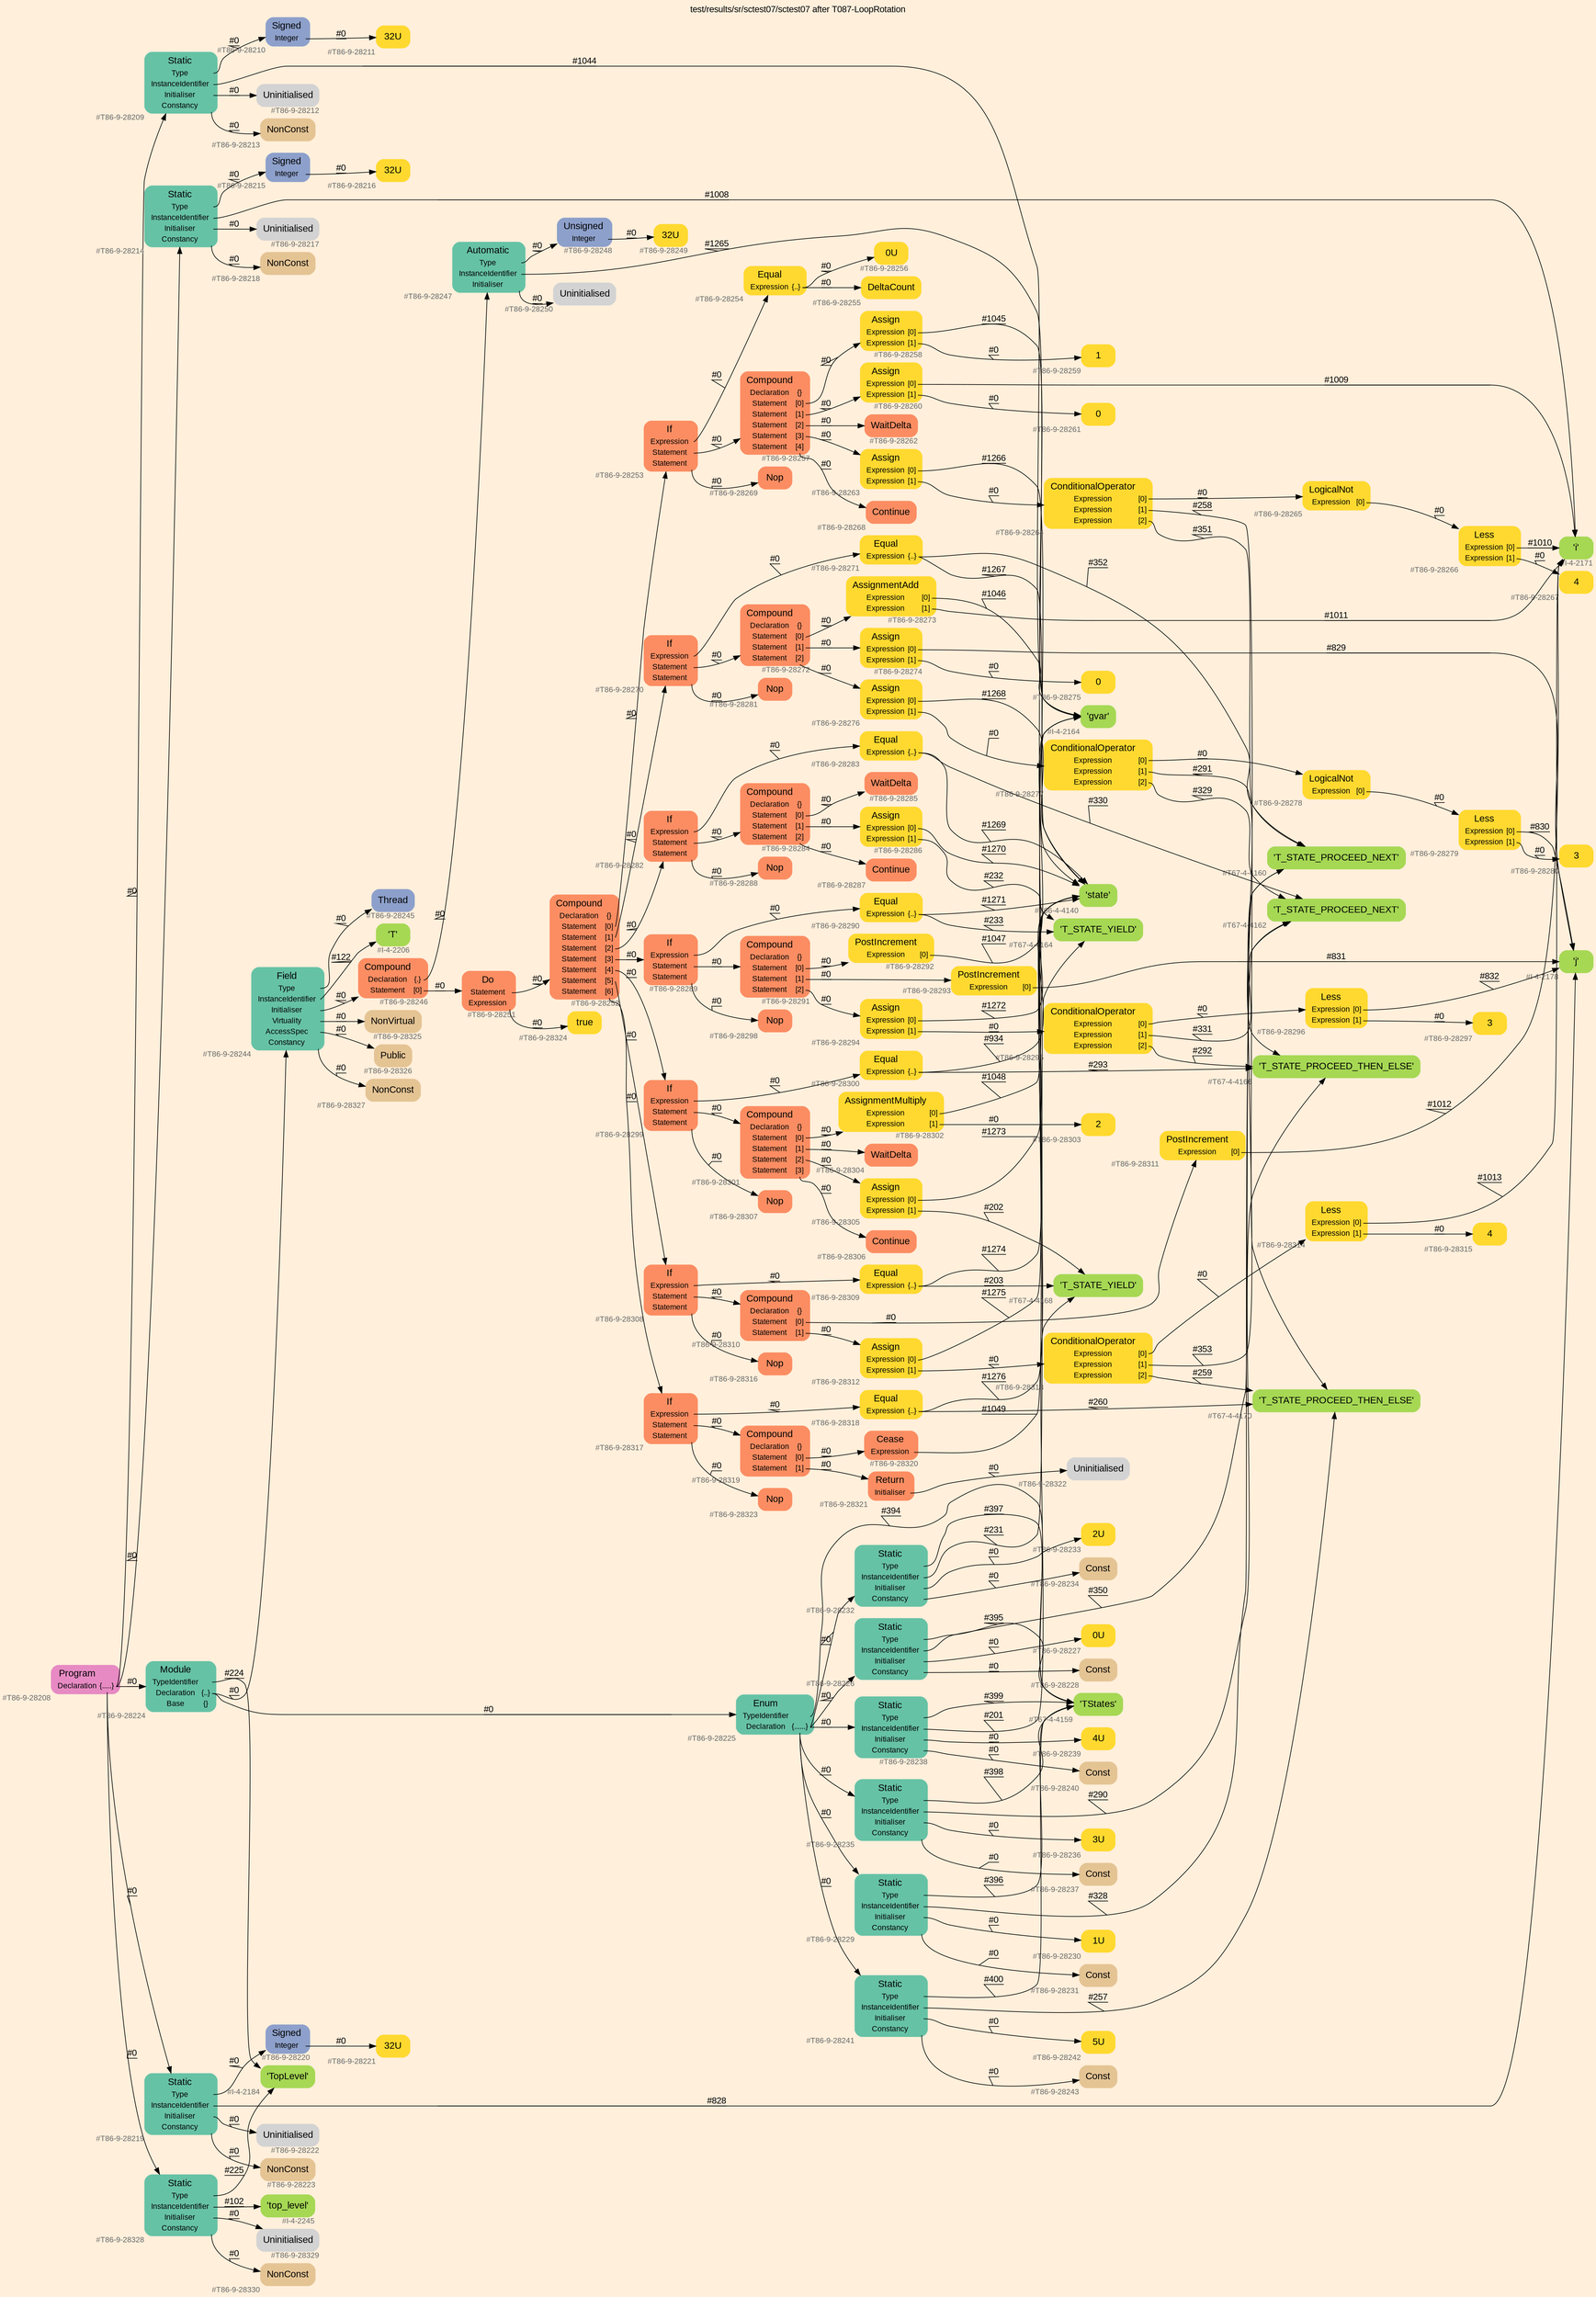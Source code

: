 digraph "test/results/sr/sctest07/sctest07 after T087-LoopRotation" {
label = "test/results/sr/sctest07/sctest07 after T087-LoopRotation"
labelloc = t
graph [
    rankdir = "LR"
    ranksep = 0.3
    bgcolor = antiquewhite1
    color = black
    fontcolor = black
    fontname = "Arial"
];
node [
    fontname = "Arial"
];
edge [
    fontname = "Arial"
];

// -------------------- node figure --------------------
// -------- block #T86-9-28208 ----------
"#T86-9-28208" [
    fillcolor = "/set28/4"
    xlabel = "#T86-9-28208"
    fontsize = "12"
    fontcolor = grey40
    shape = "plaintext"
    label = <<TABLE BORDER="0" CELLBORDER="0" CELLSPACING="0">
     <TR><TD><FONT COLOR="black" POINT-SIZE="15">Program</FONT></TD></TR>
     <TR><TD><FONT COLOR="black" POINT-SIZE="12">Declaration</FONT></TD><TD PORT="port0"><FONT COLOR="black" POINT-SIZE="12">{.....}</FONT></TD></TR>
    </TABLE>>
    style = "rounded,filled"
];

// -------- block #T86-9-28209 ----------
"#T86-9-28209" [
    fillcolor = "/set28/1"
    xlabel = "#T86-9-28209"
    fontsize = "12"
    fontcolor = grey40
    shape = "plaintext"
    label = <<TABLE BORDER="0" CELLBORDER="0" CELLSPACING="0">
     <TR><TD><FONT COLOR="black" POINT-SIZE="15">Static</FONT></TD></TR>
     <TR><TD><FONT COLOR="black" POINT-SIZE="12">Type</FONT></TD><TD PORT="port0"></TD></TR>
     <TR><TD><FONT COLOR="black" POINT-SIZE="12">InstanceIdentifier</FONT></TD><TD PORT="port1"></TD></TR>
     <TR><TD><FONT COLOR="black" POINT-SIZE="12">Initialiser</FONT></TD><TD PORT="port2"></TD></TR>
     <TR><TD><FONT COLOR="black" POINT-SIZE="12">Constancy</FONT></TD><TD PORT="port3"></TD></TR>
    </TABLE>>
    style = "rounded,filled"
];

// -------- block #T86-9-28210 ----------
"#T86-9-28210" [
    fillcolor = "/set28/3"
    xlabel = "#T86-9-28210"
    fontsize = "12"
    fontcolor = grey40
    shape = "plaintext"
    label = <<TABLE BORDER="0" CELLBORDER="0" CELLSPACING="0">
     <TR><TD><FONT COLOR="black" POINT-SIZE="15">Signed</FONT></TD></TR>
     <TR><TD><FONT COLOR="black" POINT-SIZE="12">Integer</FONT></TD><TD PORT="port0"></TD></TR>
    </TABLE>>
    style = "rounded,filled"
];

// -------- block #T86-9-28211 ----------
"#T86-9-28211" [
    fillcolor = "/set28/6"
    xlabel = "#T86-9-28211"
    fontsize = "12"
    fontcolor = grey40
    shape = "plaintext"
    label = <<TABLE BORDER="0" CELLBORDER="0" CELLSPACING="0">
     <TR><TD><FONT COLOR="black" POINT-SIZE="15">32U</FONT></TD></TR>
    </TABLE>>
    style = "rounded,filled"
];

// -------- block #I-4-2164 ----------
"#I-4-2164" [
    fillcolor = "/set28/5"
    xlabel = "#I-4-2164"
    fontsize = "12"
    fontcolor = grey40
    shape = "plaintext"
    label = <<TABLE BORDER="0" CELLBORDER="0" CELLSPACING="0">
     <TR><TD><FONT COLOR="black" POINT-SIZE="15">'gvar'</FONT></TD></TR>
    </TABLE>>
    style = "rounded,filled"
];

// -------- block #T86-9-28212 ----------
"#T86-9-28212" [
    xlabel = "#T86-9-28212"
    fontsize = "12"
    fontcolor = grey40
    shape = "plaintext"
    label = <<TABLE BORDER="0" CELLBORDER="0" CELLSPACING="0">
     <TR><TD><FONT COLOR="black" POINT-SIZE="15">Uninitialised</FONT></TD></TR>
    </TABLE>>
    style = "rounded,filled"
];

// -------- block #T86-9-28213 ----------
"#T86-9-28213" [
    fillcolor = "/set28/7"
    xlabel = "#T86-9-28213"
    fontsize = "12"
    fontcolor = grey40
    shape = "plaintext"
    label = <<TABLE BORDER="0" CELLBORDER="0" CELLSPACING="0">
     <TR><TD><FONT COLOR="black" POINT-SIZE="15">NonConst</FONT></TD></TR>
    </TABLE>>
    style = "rounded,filled"
];

// -------- block #T86-9-28214 ----------
"#T86-9-28214" [
    fillcolor = "/set28/1"
    xlabel = "#T86-9-28214"
    fontsize = "12"
    fontcolor = grey40
    shape = "plaintext"
    label = <<TABLE BORDER="0" CELLBORDER="0" CELLSPACING="0">
     <TR><TD><FONT COLOR="black" POINT-SIZE="15">Static</FONT></TD></TR>
     <TR><TD><FONT COLOR="black" POINT-SIZE="12">Type</FONT></TD><TD PORT="port0"></TD></TR>
     <TR><TD><FONT COLOR="black" POINT-SIZE="12">InstanceIdentifier</FONT></TD><TD PORT="port1"></TD></TR>
     <TR><TD><FONT COLOR="black" POINT-SIZE="12">Initialiser</FONT></TD><TD PORT="port2"></TD></TR>
     <TR><TD><FONT COLOR="black" POINT-SIZE="12">Constancy</FONT></TD><TD PORT="port3"></TD></TR>
    </TABLE>>
    style = "rounded,filled"
];

// -------- block #T86-9-28215 ----------
"#T86-9-28215" [
    fillcolor = "/set28/3"
    xlabel = "#T86-9-28215"
    fontsize = "12"
    fontcolor = grey40
    shape = "plaintext"
    label = <<TABLE BORDER="0" CELLBORDER="0" CELLSPACING="0">
     <TR><TD><FONT COLOR="black" POINT-SIZE="15">Signed</FONT></TD></TR>
     <TR><TD><FONT COLOR="black" POINT-SIZE="12">Integer</FONT></TD><TD PORT="port0"></TD></TR>
    </TABLE>>
    style = "rounded,filled"
];

// -------- block #T86-9-28216 ----------
"#T86-9-28216" [
    fillcolor = "/set28/6"
    xlabel = "#T86-9-28216"
    fontsize = "12"
    fontcolor = grey40
    shape = "plaintext"
    label = <<TABLE BORDER="0" CELLBORDER="0" CELLSPACING="0">
     <TR><TD><FONT COLOR="black" POINT-SIZE="15">32U</FONT></TD></TR>
    </TABLE>>
    style = "rounded,filled"
];

// -------- block #I-4-2171 ----------
"#I-4-2171" [
    fillcolor = "/set28/5"
    xlabel = "#I-4-2171"
    fontsize = "12"
    fontcolor = grey40
    shape = "plaintext"
    label = <<TABLE BORDER="0" CELLBORDER="0" CELLSPACING="0">
     <TR><TD><FONT COLOR="black" POINT-SIZE="15">'i'</FONT></TD></TR>
    </TABLE>>
    style = "rounded,filled"
];

// -------- block #T86-9-28217 ----------
"#T86-9-28217" [
    xlabel = "#T86-9-28217"
    fontsize = "12"
    fontcolor = grey40
    shape = "plaintext"
    label = <<TABLE BORDER="0" CELLBORDER="0" CELLSPACING="0">
     <TR><TD><FONT COLOR="black" POINT-SIZE="15">Uninitialised</FONT></TD></TR>
    </TABLE>>
    style = "rounded,filled"
];

// -------- block #T86-9-28218 ----------
"#T86-9-28218" [
    fillcolor = "/set28/7"
    xlabel = "#T86-9-28218"
    fontsize = "12"
    fontcolor = grey40
    shape = "plaintext"
    label = <<TABLE BORDER="0" CELLBORDER="0" CELLSPACING="0">
     <TR><TD><FONT COLOR="black" POINT-SIZE="15">NonConst</FONT></TD></TR>
    </TABLE>>
    style = "rounded,filled"
];

// -------- block #T86-9-28219 ----------
"#T86-9-28219" [
    fillcolor = "/set28/1"
    xlabel = "#T86-9-28219"
    fontsize = "12"
    fontcolor = grey40
    shape = "plaintext"
    label = <<TABLE BORDER="0" CELLBORDER="0" CELLSPACING="0">
     <TR><TD><FONT COLOR="black" POINT-SIZE="15">Static</FONT></TD></TR>
     <TR><TD><FONT COLOR="black" POINT-SIZE="12">Type</FONT></TD><TD PORT="port0"></TD></TR>
     <TR><TD><FONT COLOR="black" POINT-SIZE="12">InstanceIdentifier</FONT></TD><TD PORT="port1"></TD></TR>
     <TR><TD><FONT COLOR="black" POINT-SIZE="12">Initialiser</FONT></TD><TD PORT="port2"></TD></TR>
     <TR><TD><FONT COLOR="black" POINT-SIZE="12">Constancy</FONT></TD><TD PORT="port3"></TD></TR>
    </TABLE>>
    style = "rounded,filled"
];

// -------- block #T86-9-28220 ----------
"#T86-9-28220" [
    fillcolor = "/set28/3"
    xlabel = "#T86-9-28220"
    fontsize = "12"
    fontcolor = grey40
    shape = "plaintext"
    label = <<TABLE BORDER="0" CELLBORDER="0" CELLSPACING="0">
     <TR><TD><FONT COLOR="black" POINT-SIZE="15">Signed</FONT></TD></TR>
     <TR><TD><FONT COLOR="black" POINT-SIZE="12">Integer</FONT></TD><TD PORT="port0"></TD></TR>
    </TABLE>>
    style = "rounded,filled"
];

// -------- block #T86-9-28221 ----------
"#T86-9-28221" [
    fillcolor = "/set28/6"
    xlabel = "#T86-9-28221"
    fontsize = "12"
    fontcolor = grey40
    shape = "plaintext"
    label = <<TABLE BORDER="0" CELLBORDER="0" CELLSPACING="0">
     <TR><TD><FONT COLOR="black" POINT-SIZE="15">32U</FONT></TD></TR>
    </TABLE>>
    style = "rounded,filled"
];

// -------- block #I-4-2178 ----------
"#I-4-2178" [
    fillcolor = "/set28/5"
    xlabel = "#I-4-2178"
    fontsize = "12"
    fontcolor = grey40
    shape = "plaintext"
    label = <<TABLE BORDER="0" CELLBORDER="0" CELLSPACING="0">
     <TR><TD><FONT COLOR="black" POINT-SIZE="15">'j'</FONT></TD></TR>
    </TABLE>>
    style = "rounded,filled"
];

// -------- block #T86-9-28222 ----------
"#T86-9-28222" [
    xlabel = "#T86-9-28222"
    fontsize = "12"
    fontcolor = grey40
    shape = "plaintext"
    label = <<TABLE BORDER="0" CELLBORDER="0" CELLSPACING="0">
     <TR><TD><FONT COLOR="black" POINT-SIZE="15">Uninitialised</FONT></TD></TR>
    </TABLE>>
    style = "rounded,filled"
];

// -------- block #T86-9-28223 ----------
"#T86-9-28223" [
    fillcolor = "/set28/7"
    xlabel = "#T86-9-28223"
    fontsize = "12"
    fontcolor = grey40
    shape = "plaintext"
    label = <<TABLE BORDER="0" CELLBORDER="0" CELLSPACING="0">
     <TR><TD><FONT COLOR="black" POINT-SIZE="15">NonConst</FONT></TD></TR>
    </TABLE>>
    style = "rounded,filled"
];

// -------- block #T86-9-28224 ----------
"#T86-9-28224" [
    fillcolor = "/set28/1"
    xlabel = "#T86-9-28224"
    fontsize = "12"
    fontcolor = grey40
    shape = "plaintext"
    label = <<TABLE BORDER="0" CELLBORDER="0" CELLSPACING="0">
     <TR><TD><FONT COLOR="black" POINT-SIZE="15">Module</FONT></TD></TR>
     <TR><TD><FONT COLOR="black" POINT-SIZE="12">TypeIdentifier</FONT></TD><TD PORT="port0"></TD></TR>
     <TR><TD><FONT COLOR="black" POINT-SIZE="12">Declaration</FONT></TD><TD PORT="port1"><FONT COLOR="black" POINT-SIZE="12">{..}</FONT></TD></TR>
     <TR><TD><FONT COLOR="black" POINT-SIZE="12">Base</FONT></TD><TD PORT="port2"><FONT COLOR="black" POINT-SIZE="12">{}</FONT></TD></TR>
    </TABLE>>
    style = "rounded,filled"
];

// -------- block #I-4-2184 ----------
"#I-4-2184" [
    fillcolor = "/set28/5"
    xlabel = "#I-4-2184"
    fontsize = "12"
    fontcolor = grey40
    shape = "plaintext"
    label = <<TABLE BORDER="0" CELLBORDER="0" CELLSPACING="0">
     <TR><TD><FONT COLOR="black" POINT-SIZE="15">'TopLevel'</FONT></TD></TR>
    </TABLE>>
    style = "rounded,filled"
];

// -------- block #T86-9-28225 ----------
"#T86-9-28225" [
    fillcolor = "/set28/1"
    xlabel = "#T86-9-28225"
    fontsize = "12"
    fontcolor = grey40
    shape = "plaintext"
    label = <<TABLE BORDER="0" CELLBORDER="0" CELLSPACING="0">
     <TR><TD><FONT COLOR="black" POINT-SIZE="15">Enum</FONT></TD></TR>
     <TR><TD><FONT COLOR="black" POINT-SIZE="12">TypeIdentifier</FONT></TD><TD PORT="port0"></TD></TR>
     <TR><TD><FONT COLOR="black" POINT-SIZE="12">Declaration</FONT></TD><TD PORT="port1"><FONT COLOR="black" POINT-SIZE="12">{......}</FONT></TD></TR>
    </TABLE>>
    style = "rounded,filled"
];

// -------- block #T67-4-4159 ----------
"#T67-4-4159" [
    fillcolor = "/set28/5"
    xlabel = "#T67-4-4159"
    fontsize = "12"
    fontcolor = grey40
    shape = "plaintext"
    label = <<TABLE BORDER="0" CELLBORDER="0" CELLSPACING="0">
     <TR><TD><FONT COLOR="black" POINT-SIZE="15">'TStates'</FONT></TD></TR>
    </TABLE>>
    style = "rounded,filled"
];

// -------- block #T86-9-28226 ----------
"#T86-9-28226" [
    fillcolor = "/set28/1"
    xlabel = "#T86-9-28226"
    fontsize = "12"
    fontcolor = grey40
    shape = "plaintext"
    label = <<TABLE BORDER="0" CELLBORDER="0" CELLSPACING="0">
     <TR><TD><FONT COLOR="black" POINT-SIZE="15">Static</FONT></TD></TR>
     <TR><TD><FONT COLOR="black" POINT-SIZE="12">Type</FONT></TD><TD PORT="port0"></TD></TR>
     <TR><TD><FONT COLOR="black" POINT-SIZE="12">InstanceIdentifier</FONT></TD><TD PORT="port1"></TD></TR>
     <TR><TD><FONT COLOR="black" POINT-SIZE="12">Initialiser</FONT></TD><TD PORT="port2"></TD></TR>
     <TR><TD><FONT COLOR="black" POINT-SIZE="12">Constancy</FONT></TD><TD PORT="port3"></TD></TR>
    </TABLE>>
    style = "rounded,filled"
];

// -------- block #T67-4-4160 ----------
"#T67-4-4160" [
    fillcolor = "/set28/5"
    xlabel = "#T67-4-4160"
    fontsize = "12"
    fontcolor = grey40
    shape = "plaintext"
    label = <<TABLE BORDER="0" CELLBORDER="0" CELLSPACING="0">
     <TR><TD><FONT COLOR="black" POINT-SIZE="15">'T_STATE_PROCEED_NEXT'</FONT></TD></TR>
    </TABLE>>
    style = "rounded,filled"
];

// -------- block #T86-9-28227 ----------
"#T86-9-28227" [
    fillcolor = "/set28/6"
    xlabel = "#T86-9-28227"
    fontsize = "12"
    fontcolor = grey40
    shape = "plaintext"
    label = <<TABLE BORDER="0" CELLBORDER="0" CELLSPACING="0">
     <TR><TD><FONT COLOR="black" POINT-SIZE="15">0U</FONT></TD></TR>
    </TABLE>>
    style = "rounded,filled"
];

// -------- block #T86-9-28228 ----------
"#T86-9-28228" [
    fillcolor = "/set28/7"
    xlabel = "#T86-9-28228"
    fontsize = "12"
    fontcolor = grey40
    shape = "plaintext"
    label = <<TABLE BORDER="0" CELLBORDER="0" CELLSPACING="0">
     <TR><TD><FONT COLOR="black" POINT-SIZE="15">Const</FONT></TD></TR>
    </TABLE>>
    style = "rounded,filled"
];

// -------- block #T86-9-28229 ----------
"#T86-9-28229" [
    fillcolor = "/set28/1"
    xlabel = "#T86-9-28229"
    fontsize = "12"
    fontcolor = grey40
    shape = "plaintext"
    label = <<TABLE BORDER="0" CELLBORDER="0" CELLSPACING="0">
     <TR><TD><FONT COLOR="black" POINT-SIZE="15">Static</FONT></TD></TR>
     <TR><TD><FONT COLOR="black" POINT-SIZE="12">Type</FONT></TD><TD PORT="port0"></TD></TR>
     <TR><TD><FONT COLOR="black" POINT-SIZE="12">InstanceIdentifier</FONT></TD><TD PORT="port1"></TD></TR>
     <TR><TD><FONT COLOR="black" POINT-SIZE="12">Initialiser</FONT></TD><TD PORT="port2"></TD></TR>
     <TR><TD><FONT COLOR="black" POINT-SIZE="12">Constancy</FONT></TD><TD PORT="port3"></TD></TR>
    </TABLE>>
    style = "rounded,filled"
];

// -------- block #T67-4-4162 ----------
"#T67-4-4162" [
    fillcolor = "/set28/5"
    xlabel = "#T67-4-4162"
    fontsize = "12"
    fontcolor = grey40
    shape = "plaintext"
    label = <<TABLE BORDER="0" CELLBORDER="0" CELLSPACING="0">
     <TR><TD><FONT COLOR="black" POINT-SIZE="15">'T_STATE_PROCEED_NEXT'</FONT></TD></TR>
    </TABLE>>
    style = "rounded,filled"
];

// -------- block #T86-9-28230 ----------
"#T86-9-28230" [
    fillcolor = "/set28/6"
    xlabel = "#T86-9-28230"
    fontsize = "12"
    fontcolor = grey40
    shape = "plaintext"
    label = <<TABLE BORDER="0" CELLBORDER="0" CELLSPACING="0">
     <TR><TD><FONT COLOR="black" POINT-SIZE="15">1U</FONT></TD></TR>
    </TABLE>>
    style = "rounded,filled"
];

// -------- block #T86-9-28231 ----------
"#T86-9-28231" [
    fillcolor = "/set28/7"
    xlabel = "#T86-9-28231"
    fontsize = "12"
    fontcolor = grey40
    shape = "plaintext"
    label = <<TABLE BORDER="0" CELLBORDER="0" CELLSPACING="0">
     <TR><TD><FONT COLOR="black" POINT-SIZE="15">Const</FONT></TD></TR>
    </TABLE>>
    style = "rounded,filled"
];

// -------- block #T86-9-28232 ----------
"#T86-9-28232" [
    fillcolor = "/set28/1"
    xlabel = "#T86-9-28232"
    fontsize = "12"
    fontcolor = grey40
    shape = "plaintext"
    label = <<TABLE BORDER="0" CELLBORDER="0" CELLSPACING="0">
     <TR><TD><FONT COLOR="black" POINT-SIZE="15">Static</FONT></TD></TR>
     <TR><TD><FONT COLOR="black" POINT-SIZE="12">Type</FONT></TD><TD PORT="port0"></TD></TR>
     <TR><TD><FONT COLOR="black" POINT-SIZE="12">InstanceIdentifier</FONT></TD><TD PORT="port1"></TD></TR>
     <TR><TD><FONT COLOR="black" POINT-SIZE="12">Initialiser</FONT></TD><TD PORT="port2"></TD></TR>
     <TR><TD><FONT COLOR="black" POINT-SIZE="12">Constancy</FONT></TD><TD PORT="port3"></TD></TR>
    </TABLE>>
    style = "rounded,filled"
];

// -------- block #T67-4-4164 ----------
"#T67-4-4164" [
    fillcolor = "/set28/5"
    xlabel = "#T67-4-4164"
    fontsize = "12"
    fontcolor = grey40
    shape = "plaintext"
    label = <<TABLE BORDER="0" CELLBORDER="0" CELLSPACING="0">
     <TR><TD><FONT COLOR="black" POINT-SIZE="15">'T_STATE_YIELD'</FONT></TD></TR>
    </TABLE>>
    style = "rounded,filled"
];

// -------- block #T86-9-28233 ----------
"#T86-9-28233" [
    fillcolor = "/set28/6"
    xlabel = "#T86-9-28233"
    fontsize = "12"
    fontcolor = grey40
    shape = "plaintext"
    label = <<TABLE BORDER="0" CELLBORDER="0" CELLSPACING="0">
     <TR><TD><FONT COLOR="black" POINT-SIZE="15">2U</FONT></TD></TR>
    </TABLE>>
    style = "rounded,filled"
];

// -------- block #T86-9-28234 ----------
"#T86-9-28234" [
    fillcolor = "/set28/7"
    xlabel = "#T86-9-28234"
    fontsize = "12"
    fontcolor = grey40
    shape = "plaintext"
    label = <<TABLE BORDER="0" CELLBORDER="0" CELLSPACING="0">
     <TR><TD><FONT COLOR="black" POINT-SIZE="15">Const</FONT></TD></TR>
    </TABLE>>
    style = "rounded,filled"
];

// -------- block #T86-9-28235 ----------
"#T86-9-28235" [
    fillcolor = "/set28/1"
    xlabel = "#T86-9-28235"
    fontsize = "12"
    fontcolor = grey40
    shape = "plaintext"
    label = <<TABLE BORDER="0" CELLBORDER="0" CELLSPACING="0">
     <TR><TD><FONT COLOR="black" POINT-SIZE="15">Static</FONT></TD></TR>
     <TR><TD><FONT COLOR="black" POINT-SIZE="12">Type</FONT></TD><TD PORT="port0"></TD></TR>
     <TR><TD><FONT COLOR="black" POINT-SIZE="12">InstanceIdentifier</FONT></TD><TD PORT="port1"></TD></TR>
     <TR><TD><FONT COLOR="black" POINT-SIZE="12">Initialiser</FONT></TD><TD PORT="port2"></TD></TR>
     <TR><TD><FONT COLOR="black" POINT-SIZE="12">Constancy</FONT></TD><TD PORT="port3"></TD></TR>
    </TABLE>>
    style = "rounded,filled"
];

// -------- block #T67-4-4166 ----------
"#T67-4-4166" [
    fillcolor = "/set28/5"
    xlabel = "#T67-4-4166"
    fontsize = "12"
    fontcolor = grey40
    shape = "plaintext"
    label = <<TABLE BORDER="0" CELLBORDER="0" CELLSPACING="0">
     <TR><TD><FONT COLOR="black" POINT-SIZE="15">'T_STATE_PROCEED_THEN_ELSE'</FONT></TD></TR>
    </TABLE>>
    style = "rounded,filled"
];

// -------- block #T86-9-28236 ----------
"#T86-9-28236" [
    fillcolor = "/set28/6"
    xlabel = "#T86-9-28236"
    fontsize = "12"
    fontcolor = grey40
    shape = "plaintext"
    label = <<TABLE BORDER="0" CELLBORDER="0" CELLSPACING="0">
     <TR><TD><FONT COLOR="black" POINT-SIZE="15">3U</FONT></TD></TR>
    </TABLE>>
    style = "rounded,filled"
];

// -------- block #T86-9-28237 ----------
"#T86-9-28237" [
    fillcolor = "/set28/7"
    xlabel = "#T86-9-28237"
    fontsize = "12"
    fontcolor = grey40
    shape = "plaintext"
    label = <<TABLE BORDER="0" CELLBORDER="0" CELLSPACING="0">
     <TR><TD><FONT COLOR="black" POINT-SIZE="15">Const</FONT></TD></TR>
    </TABLE>>
    style = "rounded,filled"
];

// -------- block #T86-9-28238 ----------
"#T86-9-28238" [
    fillcolor = "/set28/1"
    xlabel = "#T86-9-28238"
    fontsize = "12"
    fontcolor = grey40
    shape = "plaintext"
    label = <<TABLE BORDER="0" CELLBORDER="0" CELLSPACING="0">
     <TR><TD><FONT COLOR="black" POINT-SIZE="15">Static</FONT></TD></TR>
     <TR><TD><FONT COLOR="black" POINT-SIZE="12">Type</FONT></TD><TD PORT="port0"></TD></TR>
     <TR><TD><FONT COLOR="black" POINT-SIZE="12">InstanceIdentifier</FONT></TD><TD PORT="port1"></TD></TR>
     <TR><TD><FONT COLOR="black" POINT-SIZE="12">Initialiser</FONT></TD><TD PORT="port2"></TD></TR>
     <TR><TD><FONT COLOR="black" POINT-SIZE="12">Constancy</FONT></TD><TD PORT="port3"></TD></TR>
    </TABLE>>
    style = "rounded,filled"
];

// -------- block #T67-4-4168 ----------
"#T67-4-4168" [
    fillcolor = "/set28/5"
    xlabel = "#T67-4-4168"
    fontsize = "12"
    fontcolor = grey40
    shape = "plaintext"
    label = <<TABLE BORDER="0" CELLBORDER="0" CELLSPACING="0">
     <TR><TD><FONT COLOR="black" POINT-SIZE="15">'T_STATE_YIELD'</FONT></TD></TR>
    </TABLE>>
    style = "rounded,filled"
];

// -------- block #T86-9-28239 ----------
"#T86-9-28239" [
    fillcolor = "/set28/6"
    xlabel = "#T86-9-28239"
    fontsize = "12"
    fontcolor = grey40
    shape = "plaintext"
    label = <<TABLE BORDER="0" CELLBORDER="0" CELLSPACING="0">
     <TR><TD><FONT COLOR="black" POINT-SIZE="15">4U</FONT></TD></TR>
    </TABLE>>
    style = "rounded,filled"
];

// -------- block #T86-9-28240 ----------
"#T86-9-28240" [
    fillcolor = "/set28/7"
    xlabel = "#T86-9-28240"
    fontsize = "12"
    fontcolor = grey40
    shape = "plaintext"
    label = <<TABLE BORDER="0" CELLBORDER="0" CELLSPACING="0">
     <TR><TD><FONT COLOR="black" POINT-SIZE="15">Const</FONT></TD></TR>
    </TABLE>>
    style = "rounded,filled"
];

// -------- block #T86-9-28241 ----------
"#T86-9-28241" [
    fillcolor = "/set28/1"
    xlabel = "#T86-9-28241"
    fontsize = "12"
    fontcolor = grey40
    shape = "plaintext"
    label = <<TABLE BORDER="0" CELLBORDER="0" CELLSPACING="0">
     <TR><TD><FONT COLOR="black" POINT-SIZE="15">Static</FONT></TD></TR>
     <TR><TD><FONT COLOR="black" POINT-SIZE="12">Type</FONT></TD><TD PORT="port0"></TD></TR>
     <TR><TD><FONT COLOR="black" POINT-SIZE="12">InstanceIdentifier</FONT></TD><TD PORT="port1"></TD></TR>
     <TR><TD><FONT COLOR="black" POINT-SIZE="12">Initialiser</FONT></TD><TD PORT="port2"></TD></TR>
     <TR><TD><FONT COLOR="black" POINT-SIZE="12">Constancy</FONT></TD><TD PORT="port3"></TD></TR>
    </TABLE>>
    style = "rounded,filled"
];

// -------- block #T67-4-4170 ----------
"#T67-4-4170" [
    fillcolor = "/set28/5"
    xlabel = "#T67-4-4170"
    fontsize = "12"
    fontcolor = grey40
    shape = "plaintext"
    label = <<TABLE BORDER="0" CELLBORDER="0" CELLSPACING="0">
     <TR><TD><FONT COLOR="black" POINT-SIZE="15">'T_STATE_PROCEED_THEN_ELSE'</FONT></TD></TR>
    </TABLE>>
    style = "rounded,filled"
];

// -------- block #T86-9-28242 ----------
"#T86-9-28242" [
    fillcolor = "/set28/6"
    xlabel = "#T86-9-28242"
    fontsize = "12"
    fontcolor = grey40
    shape = "plaintext"
    label = <<TABLE BORDER="0" CELLBORDER="0" CELLSPACING="0">
     <TR><TD><FONT COLOR="black" POINT-SIZE="15">5U</FONT></TD></TR>
    </TABLE>>
    style = "rounded,filled"
];

// -------- block #T86-9-28243 ----------
"#T86-9-28243" [
    fillcolor = "/set28/7"
    xlabel = "#T86-9-28243"
    fontsize = "12"
    fontcolor = grey40
    shape = "plaintext"
    label = <<TABLE BORDER="0" CELLBORDER="0" CELLSPACING="0">
     <TR><TD><FONT COLOR="black" POINT-SIZE="15">Const</FONT></TD></TR>
    </TABLE>>
    style = "rounded,filled"
];

// -------- block #T86-9-28244 ----------
"#T86-9-28244" [
    fillcolor = "/set28/1"
    xlabel = "#T86-9-28244"
    fontsize = "12"
    fontcolor = grey40
    shape = "plaintext"
    label = <<TABLE BORDER="0" CELLBORDER="0" CELLSPACING="0">
     <TR><TD><FONT COLOR="black" POINT-SIZE="15">Field</FONT></TD></TR>
     <TR><TD><FONT COLOR="black" POINT-SIZE="12">Type</FONT></TD><TD PORT="port0"></TD></TR>
     <TR><TD><FONT COLOR="black" POINT-SIZE="12">InstanceIdentifier</FONT></TD><TD PORT="port1"></TD></TR>
     <TR><TD><FONT COLOR="black" POINT-SIZE="12">Initialiser</FONT></TD><TD PORT="port2"></TD></TR>
     <TR><TD><FONT COLOR="black" POINT-SIZE="12">Virtuality</FONT></TD><TD PORT="port3"></TD></TR>
     <TR><TD><FONT COLOR="black" POINT-SIZE="12">AccessSpec</FONT></TD><TD PORT="port4"></TD></TR>
     <TR><TD><FONT COLOR="black" POINT-SIZE="12">Constancy</FONT></TD><TD PORT="port5"></TD></TR>
    </TABLE>>
    style = "rounded,filled"
];

// -------- block #T86-9-28245 ----------
"#T86-9-28245" [
    fillcolor = "/set28/3"
    xlabel = "#T86-9-28245"
    fontsize = "12"
    fontcolor = grey40
    shape = "plaintext"
    label = <<TABLE BORDER="0" CELLBORDER="0" CELLSPACING="0">
     <TR><TD><FONT COLOR="black" POINT-SIZE="15">Thread</FONT></TD></TR>
    </TABLE>>
    style = "rounded,filled"
];

// -------- block #I-4-2206 ----------
"#I-4-2206" [
    fillcolor = "/set28/5"
    xlabel = "#I-4-2206"
    fontsize = "12"
    fontcolor = grey40
    shape = "plaintext"
    label = <<TABLE BORDER="0" CELLBORDER="0" CELLSPACING="0">
     <TR><TD><FONT COLOR="black" POINT-SIZE="15">'T'</FONT></TD></TR>
    </TABLE>>
    style = "rounded,filled"
];

// -------- block #T86-9-28246 ----------
"#T86-9-28246" [
    fillcolor = "/set28/2"
    xlabel = "#T86-9-28246"
    fontsize = "12"
    fontcolor = grey40
    shape = "plaintext"
    label = <<TABLE BORDER="0" CELLBORDER="0" CELLSPACING="0">
     <TR><TD><FONT COLOR="black" POINT-SIZE="15">Compound</FONT></TD></TR>
     <TR><TD><FONT COLOR="black" POINT-SIZE="12">Declaration</FONT></TD><TD PORT="port0"><FONT COLOR="black" POINT-SIZE="12">{.}</FONT></TD></TR>
     <TR><TD><FONT COLOR="black" POINT-SIZE="12">Statement</FONT></TD><TD PORT="port1"><FONT COLOR="black" POINT-SIZE="12">[0]</FONT></TD></TR>
    </TABLE>>
    style = "rounded,filled"
];

// -------- block #T86-9-28247 ----------
"#T86-9-28247" [
    fillcolor = "/set28/1"
    xlabel = "#T86-9-28247"
    fontsize = "12"
    fontcolor = grey40
    shape = "plaintext"
    label = <<TABLE BORDER="0" CELLBORDER="0" CELLSPACING="0">
     <TR><TD><FONT COLOR="black" POINT-SIZE="15">Automatic</FONT></TD></TR>
     <TR><TD><FONT COLOR="black" POINT-SIZE="12">Type</FONT></TD><TD PORT="port0"></TD></TR>
     <TR><TD><FONT COLOR="black" POINT-SIZE="12">InstanceIdentifier</FONT></TD><TD PORT="port1"></TD></TR>
     <TR><TD><FONT COLOR="black" POINT-SIZE="12">Initialiser</FONT></TD><TD PORT="port2"></TD></TR>
    </TABLE>>
    style = "rounded,filled"
];

// -------- block #T86-9-28248 ----------
"#T86-9-28248" [
    fillcolor = "/set28/3"
    xlabel = "#T86-9-28248"
    fontsize = "12"
    fontcolor = grey40
    shape = "plaintext"
    label = <<TABLE BORDER="0" CELLBORDER="0" CELLSPACING="0">
     <TR><TD><FONT COLOR="black" POINT-SIZE="15">Unsigned</FONT></TD></TR>
     <TR><TD><FONT COLOR="black" POINT-SIZE="12">Integer</FONT></TD><TD PORT="port0"></TD></TR>
    </TABLE>>
    style = "rounded,filled"
];

// -------- block #T86-9-28249 ----------
"#T86-9-28249" [
    fillcolor = "/set28/6"
    xlabel = "#T86-9-28249"
    fontsize = "12"
    fontcolor = grey40
    shape = "plaintext"
    label = <<TABLE BORDER="0" CELLBORDER="0" CELLSPACING="0">
     <TR><TD><FONT COLOR="black" POINT-SIZE="15">32U</FONT></TD></TR>
    </TABLE>>
    style = "rounded,filled"
];

// -------- block #T66-4-4140 ----------
"#T66-4-4140" [
    fillcolor = "/set28/5"
    xlabel = "#T66-4-4140"
    fontsize = "12"
    fontcolor = grey40
    shape = "plaintext"
    label = <<TABLE BORDER="0" CELLBORDER="0" CELLSPACING="0">
     <TR><TD><FONT COLOR="black" POINT-SIZE="15">'state'</FONT></TD></TR>
    </TABLE>>
    style = "rounded,filled"
];

// -------- block #T86-9-28250 ----------
"#T86-9-28250" [
    xlabel = "#T86-9-28250"
    fontsize = "12"
    fontcolor = grey40
    shape = "plaintext"
    label = <<TABLE BORDER="0" CELLBORDER="0" CELLSPACING="0">
     <TR><TD><FONT COLOR="black" POINT-SIZE="15">Uninitialised</FONT></TD></TR>
    </TABLE>>
    style = "rounded,filled"
];

// -------- block #T86-9-28251 ----------
"#T86-9-28251" [
    fillcolor = "/set28/2"
    xlabel = "#T86-9-28251"
    fontsize = "12"
    fontcolor = grey40
    shape = "plaintext"
    label = <<TABLE BORDER="0" CELLBORDER="0" CELLSPACING="0">
     <TR><TD><FONT COLOR="black" POINT-SIZE="15">Do</FONT></TD></TR>
     <TR><TD><FONT COLOR="black" POINT-SIZE="12">Statement</FONT></TD><TD PORT="port0"></TD></TR>
     <TR><TD><FONT COLOR="black" POINT-SIZE="12">Expression</FONT></TD><TD PORT="port1"></TD></TR>
    </TABLE>>
    style = "rounded,filled"
];

// -------- block #T86-9-28252 ----------
"#T86-9-28252" [
    fillcolor = "/set28/2"
    xlabel = "#T86-9-28252"
    fontsize = "12"
    fontcolor = grey40
    shape = "plaintext"
    label = <<TABLE BORDER="0" CELLBORDER="0" CELLSPACING="0">
     <TR><TD><FONT COLOR="black" POINT-SIZE="15">Compound</FONT></TD></TR>
     <TR><TD><FONT COLOR="black" POINT-SIZE="12">Declaration</FONT></TD><TD PORT="port0"><FONT COLOR="black" POINT-SIZE="12">{}</FONT></TD></TR>
     <TR><TD><FONT COLOR="black" POINT-SIZE="12">Statement</FONT></TD><TD PORT="port1"><FONT COLOR="black" POINT-SIZE="12">[0]</FONT></TD></TR>
     <TR><TD><FONT COLOR="black" POINT-SIZE="12">Statement</FONT></TD><TD PORT="port2"><FONT COLOR="black" POINT-SIZE="12">[1]</FONT></TD></TR>
     <TR><TD><FONT COLOR="black" POINT-SIZE="12">Statement</FONT></TD><TD PORT="port3"><FONT COLOR="black" POINT-SIZE="12">[2]</FONT></TD></TR>
     <TR><TD><FONT COLOR="black" POINT-SIZE="12">Statement</FONT></TD><TD PORT="port4"><FONT COLOR="black" POINT-SIZE="12">[3]</FONT></TD></TR>
     <TR><TD><FONT COLOR="black" POINT-SIZE="12">Statement</FONT></TD><TD PORT="port5"><FONT COLOR="black" POINT-SIZE="12">[4]</FONT></TD></TR>
     <TR><TD><FONT COLOR="black" POINT-SIZE="12">Statement</FONT></TD><TD PORT="port6"><FONT COLOR="black" POINT-SIZE="12">[5]</FONT></TD></TR>
     <TR><TD><FONT COLOR="black" POINT-SIZE="12">Statement</FONT></TD><TD PORT="port7"><FONT COLOR="black" POINT-SIZE="12">[6]</FONT></TD></TR>
    </TABLE>>
    style = "rounded,filled"
];

// -------- block #T86-9-28253 ----------
"#T86-9-28253" [
    fillcolor = "/set28/2"
    xlabel = "#T86-9-28253"
    fontsize = "12"
    fontcolor = grey40
    shape = "plaintext"
    label = <<TABLE BORDER="0" CELLBORDER="0" CELLSPACING="0">
     <TR><TD><FONT COLOR="black" POINT-SIZE="15">If</FONT></TD></TR>
     <TR><TD><FONT COLOR="black" POINT-SIZE="12">Expression</FONT></TD><TD PORT="port0"></TD></TR>
     <TR><TD><FONT COLOR="black" POINT-SIZE="12">Statement</FONT></TD><TD PORT="port1"></TD></TR>
     <TR><TD><FONT COLOR="black" POINT-SIZE="12">Statement</FONT></TD><TD PORT="port2"></TD></TR>
    </TABLE>>
    style = "rounded,filled"
];

// -------- block #T86-9-28254 ----------
"#T86-9-28254" [
    fillcolor = "/set28/6"
    xlabel = "#T86-9-28254"
    fontsize = "12"
    fontcolor = grey40
    shape = "plaintext"
    label = <<TABLE BORDER="0" CELLBORDER="0" CELLSPACING="0">
     <TR><TD><FONT COLOR="black" POINT-SIZE="15">Equal</FONT></TD></TR>
     <TR><TD><FONT COLOR="black" POINT-SIZE="12">Expression</FONT></TD><TD PORT="port0"><FONT COLOR="black" POINT-SIZE="12">{..}</FONT></TD></TR>
    </TABLE>>
    style = "rounded,filled"
];

// -------- block #T86-9-28255 ----------
"#T86-9-28255" [
    fillcolor = "/set28/6"
    xlabel = "#T86-9-28255"
    fontsize = "12"
    fontcolor = grey40
    shape = "plaintext"
    label = <<TABLE BORDER="0" CELLBORDER="0" CELLSPACING="0">
     <TR><TD><FONT COLOR="black" POINT-SIZE="15">DeltaCount</FONT></TD></TR>
    </TABLE>>
    style = "rounded,filled"
];

// -------- block #T86-9-28256 ----------
"#T86-9-28256" [
    fillcolor = "/set28/6"
    xlabel = "#T86-9-28256"
    fontsize = "12"
    fontcolor = grey40
    shape = "plaintext"
    label = <<TABLE BORDER="0" CELLBORDER="0" CELLSPACING="0">
     <TR><TD><FONT COLOR="black" POINT-SIZE="15">0U</FONT></TD></TR>
    </TABLE>>
    style = "rounded,filled"
];

// -------- block #T86-9-28257 ----------
"#T86-9-28257" [
    fillcolor = "/set28/2"
    xlabel = "#T86-9-28257"
    fontsize = "12"
    fontcolor = grey40
    shape = "plaintext"
    label = <<TABLE BORDER="0" CELLBORDER="0" CELLSPACING="0">
     <TR><TD><FONT COLOR="black" POINT-SIZE="15">Compound</FONT></TD></TR>
     <TR><TD><FONT COLOR="black" POINT-SIZE="12">Declaration</FONT></TD><TD PORT="port0"><FONT COLOR="black" POINT-SIZE="12">{}</FONT></TD></TR>
     <TR><TD><FONT COLOR="black" POINT-SIZE="12">Statement</FONT></TD><TD PORT="port1"><FONT COLOR="black" POINT-SIZE="12">[0]</FONT></TD></TR>
     <TR><TD><FONT COLOR="black" POINT-SIZE="12">Statement</FONT></TD><TD PORT="port2"><FONT COLOR="black" POINT-SIZE="12">[1]</FONT></TD></TR>
     <TR><TD><FONT COLOR="black" POINT-SIZE="12">Statement</FONT></TD><TD PORT="port3"><FONT COLOR="black" POINT-SIZE="12">[2]</FONT></TD></TR>
     <TR><TD><FONT COLOR="black" POINT-SIZE="12">Statement</FONT></TD><TD PORT="port4"><FONT COLOR="black" POINT-SIZE="12">[3]</FONT></TD></TR>
     <TR><TD><FONT COLOR="black" POINT-SIZE="12">Statement</FONT></TD><TD PORT="port5"><FONT COLOR="black" POINT-SIZE="12">[4]</FONT></TD></TR>
    </TABLE>>
    style = "rounded,filled"
];

// -------- block #T86-9-28258 ----------
"#T86-9-28258" [
    fillcolor = "/set28/6"
    xlabel = "#T86-9-28258"
    fontsize = "12"
    fontcolor = grey40
    shape = "plaintext"
    label = <<TABLE BORDER="0" CELLBORDER="0" CELLSPACING="0">
     <TR><TD><FONT COLOR="black" POINT-SIZE="15">Assign</FONT></TD></TR>
     <TR><TD><FONT COLOR="black" POINT-SIZE="12">Expression</FONT></TD><TD PORT="port0"><FONT COLOR="black" POINT-SIZE="12">[0]</FONT></TD></TR>
     <TR><TD><FONT COLOR="black" POINT-SIZE="12">Expression</FONT></TD><TD PORT="port1"><FONT COLOR="black" POINT-SIZE="12">[1]</FONT></TD></TR>
    </TABLE>>
    style = "rounded,filled"
];

// -------- block #T86-9-28259 ----------
"#T86-9-28259" [
    fillcolor = "/set28/6"
    xlabel = "#T86-9-28259"
    fontsize = "12"
    fontcolor = grey40
    shape = "plaintext"
    label = <<TABLE BORDER="0" CELLBORDER="0" CELLSPACING="0">
     <TR><TD><FONT COLOR="black" POINT-SIZE="15">1</FONT></TD></TR>
    </TABLE>>
    style = "rounded,filled"
];

// -------- block #T86-9-28260 ----------
"#T86-9-28260" [
    fillcolor = "/set28/6"
    xlabel = "#T86-9-28260"
    fontsize = "12"
    fontcolor = grey40
    shape = "plaintext"
    label = <<TABLE BORDER="0" CELLBORDER="0" CELLSPACING="0">
     <TR><TD><FONT COLOR="black" POINT-SIZE="15">Assign</FONT></TD></TR>
     <TR><TD><FONT COLOR="black" POINT-SIZE="12">Expression</FONT></TD><TD PORT="port0"><FONT COLOR="black" POINT-SIZE="12">[0]</FONT></TD></TR>
     <TR><TD><FONT COLOR="black" POINT-SIZE="12">Expression</FONT></TD><TD PORT="port1"><FONT COLOR="black" POINT-SIZE="12">[1]</FONT></TD></TR>
    </TABLE>>
    style = "rounded,filled"
];

// -------- block #T86-9-28261 ----------
"#T86-9-28261" [
    fillcolor = "/set28/6"
    xlabel = "#T86-9-28261"
    fontsize = "12"
    fontcolor = grey40
    shape = "plaintext"
    label = <<TABLE BORDER="0" CELLBORDER="0" CELLSPACING="0">
     <TR><TD><FONT COLOR="black" POINT-SIZE="15">0</FONT></TD></TR>
    </TABLE>>
    style = "rounded,filled"
];

// -------- block #T86-9-28262 ----------
"#T86-9-28262" [
    fillcolor = "/set28/2"
    xlabel = "#T86-9-28262"
    fontsize = "12"
    fontcolor = grey40
    shape = "plaintext"
    label = <<TABLE BORDER="0" CELLBORDER="0" CELLSPACING="0">
     <TR><TD><FONT COLOR="black" POINT-SIZE="15">WaitDelta</FONT></TD></TR>
    </TABLE>>
    style = "rounded,filled"
];

// -------- block #T86-9-28263 ----------
"#T86-9-28263" [
    fillcolor = "/set28/6"
    xlabel = "#T86-9-28263"
    fontsize = "12"
    fontcolor = grey40
    shape = "plaintext"
    label = <<TABLE BORDER="0" CELLBORDER="0" CELLSPACING="0">
     <TR><TD><FONT COLOR="black" POINT-SIZE="15">Assign</FONT></TD></TR>
     <TR><TD><FONT COLOR="black" POINT-SIZE="12">Expression</FONT></TD><TD PORT="port0"><FONT COLOR="black" POINT-SIZE="12">[0]</FONT></TD></TR>
     <TR><TD><FONT COLOR="black" POINT-SIZE="12">Expression</FONT></TD><TD PORT="port1"><FONT COLOR="black" POINT-SIZE="12">[1]</FONT></TD></TR>
    </TABLE>>
    style = "rounded,filled"
];

// -------- block #T86-9-28264 ----------
"#T86-9-28264" [
    fillcolor = "/set28/6"
    xlabel = "#T86-9-28264"
    fontsize = "12"
    fontcolor = grey40
    shape = "plaintext"
    label = <<TABLE BORDER="0" CELLBORDER="0" CELLSPACING="0">
     <TR><TD><FONT COLOR="black" POINT-SIZE="15">ConditionalOperator</FONT></TD></TR>
     <TR><TD><FONT COLOR="black" POINT-SIZE="12">Expression</FONT></TD><TD PORT="port0"><FONT COLOR="black" POINT-SIZE="12">[0]</FONT></TD></TR>
     <TR><TD><FONT COLOR="black" POINT-SIZE="12">Expression</FONT></TD><TD PORT="port1"><FONT COLOR="black" POINT-SIZE="12">[1]</FONT></TD></TR>
     <TR><TD><FONT COLOR="black" POINT-SIZE="12">Expression</FONT></TD><TD PORT="port2"><FONT COLOR="black" POINT-SIZE="12">[2]</FONT></TD></TR>
    </TABLE>>
    style = "rounded,filled"
];

// -------- block #T86-9-28265 ----------
"#T86-9-28265" [
    fillcolor = "/set28/6"
    xlabel = "#T86-9-28265"
    fontsize = "12"
    fontcolor = grey40
    shape = "plaintext"
    label = <<TABLE BORDER="0" CELLBORDER="0" CELLSPACING="0">
     <TR><TD><FONT COLOR="black" POINT-SIZE="15">LogicalNot</FONT></TD></TR>
     <TR><TD><FONT COLOR="black" POINT-SIZE="12">Expression</FONT></TD><TD PORT="port0"><FONT COLOR="black" POINT-SIZE="12">[0]</FONT></TD></TR>
    </TABLE>>
    style = "rounded,filled"
];

// -------- block #T86-9-28266 ----------
"#T86-9-28266" [
    fillcolor = "/set28/6"
    xlabel = "#T86-9-28266"
    fontsize = "12"
    fontcolor = grey40
    shape = "plaintext"
    label = <<TABLE BORDER="0" CELLBORDER="0" CELLSPACING="0">
     <TR><TD><FONT COLOR="black" POINT-SIZE="15">Less</FONT></TD></TR>
     <TR><TD><FONT COLOR="black" POINT-SIZE="12">Expression</FONT></TD><TD PORT="port0"><FONT COLOR="black" POINT-SIZE="12">[0]</FONT></TD></TR>
     <TR><TD><FONT COLOR="black" POINT-SIZE="12">Expression</FONT></TD><TD PORT="port1"><FONT COLOR="black" POINT-SIZE="12">[1]</FONT></TD></TR>
    </TABLE>>
    style = "rounded,filled"
];

// -------- block #T86-9-28267 ----------
"#T86-9-28267" [
    fillcolor = "/set28/6"
    xlabel = "#T86-9-28267"
    fontsize = "12"
    fontcolor = grey40
    shape = "plaintext"
    label = <<TABLE BORDER="0" CELLBORDER="0" CELLSPACING="0">
     <TR><TD><FONT COLOR="black" POINT-SIZE="15">4</FONT></TD></TR>
    </TABLE>>
    style = "rounded,filled"
];

// -------- block #T86-9-28268 ----------
"#T86-9-28268" [
    fillcolor = "/set28/2"
    xlabel = "#T86-9-28268"
    fontsize = "12"
    fontcolor = grey40
    shape = "plaintext"
    label = <<TABLE BORDER="0" CELLBORDER="0" CELLSPACING="0">
     <TR><TD><FONT COLOR="black" POINT-SIZE="15">Continue</FONT></TD></TR>
    </TABLE>>
    style = "rounded,filled"
];

// -------- block #T86-9-28269 ----------
"#T86-9-28269" [
    fillcolor = "/set28/2"
    xlabel = "#T86-9-28269"
    fontsize = "12"
    fontcolor = grey40
    shape = "plaintext"
    label = <<TABLE BORDER="0" CELLBORDER="0" CELLSPACING="0">
     <TR><TD><FONT COLOR="black" POINT-SIZE="15">Nop</FONT></TD></TR>
    </TABLE>>
    style = "rounded,filled"
];

// -------- block #T86-9-28270 ----------
"#T86-9-28270" [
    fillcolor = "/set28/2"
    xlabel = "#T86-9-28270"
    fontsize = "12"
    fontcolor = grey40
    shape = "plaintext"
    label = <<TABLE BORDER="0" CELLBORDER="0" CELLSPACING="0">
     <TR><TD><FONT COLOR="black" POINT-SIZE="15">If</FONT></TD></TR>
     <TR><TD><FONT COLOR="black" POINT-SIZE="12">Expression</FONT></TD><TD PORT="port0"></TD></TR>
     <TR><TD><FONT COLOR="black" POINT-SIZE="12">Statement</FONT></TD><TD PORT="port1"></TD></TR>
     <TR><TD><FONT COLOR="black" POINT-SIZE="12">Statement</FONT></TD><TD PORT="port2"></TD></TR>
    </TABLE>>
    style = "rounded,filled"
];

// -------- block #T86-9-28271 ----------
"#T86-9-28271" [
    fillcolor = "/set28/6"
    xlabel = "#T86-9-28271"
    fontsize = "12"
    fontcolor = grey40
    shape = "plaintext"
    label = <<TABLE BORDER="0" CELLBORDER="0" CELLSPACING="0">
     <TR><TD><FONT COLOR="black" POINT-SIZE="15">Equal</FONT></TD></TR>
     <TR><TD><FONT COLOR="black" POINT-SIZE="12">Expression</FONT></TD><TD PORT="port0"><FONT COLOR="black" POINT-SIZE="12">{..}</FONT></TD></TR>
    </TABLE>>
    style = "rounded,filled"
];

// -------- block #T86-9-28272 ----------
"#T86-9-28272" [
    fillcolor = "/set28/2"
    xlabel = "#T86-9-28272"
    fontsize = "12"
    fontcolor = grey40
    shape = "plaintext"
    label = <<TABLE BORDER="0" CELLBORDER="0" CELLSPACING="0">
     <TR><TD><FONT COLOR="black" POINT-SIZE="15">Compound</FONT></TD></TR>
     <TR><TD><FONT COLOR="black" POINT-SIZE="12">Declaration</FONT></TD><TD PORT="port0"><FONT COLOR="black" POINT-SIZE="12">{}</FONT></TD></TR>
     <TR><TD><FONT COLOR="black" POINT-SIZE="12">Statement</FONT></TD><TD PORT="port1"><FONT COLOR="black" POINT-SIZE="12">[0]</FONT></TD></TR>
     <TR><TD><FONT COLOR="black" POINT-SIZE="12">Statement</FONT></TD><TD PORT="port2"><FONT COLOR="black" POINT-SIZE="12">[1]</FONT></TD></TR>
     <TR><TD><FONT COLOR="black" POINT-SIZE="12">Statement</FONT></TD><TD PORT="port3"><FONT COLOR="black" POINT-SIZE="12">[2]</FONT></TD></TR>
    </TABLE>>
    style = "rounded,filled"
];

// -------- block #T86-9-28273 ----------
"#T86-9-28273" [
    fillcolor = "/set28/6"
    xlabel = "#T86-9-28273"
    fontsize = "12"
    fontcolor = grey40
    shape = "plaintext"
    label = <<TABLE BORDER="0" CELLBORDER="0" CELLSPACING="0">
     <TR><TD><FONT COLOR="black" POINT-SIZE="15">AssignmentAdd</FONT></TD></TR>
     <TR><TD><FONT COLOR="black" POINT-SIZE="12">Expression</FONT></TD><TD PORT="port0"><FONT COLOR="black" POINT-SIZE="12">[0]</FONT></TD></TR>
     <TR><TD><FONT COLOR="black" POINT-SIZE="12">Expression</FONT></TD><TD PORT="port1"><FONT COLOR="black" POINT-SIZE="12">[1]</FONT></TD></TR>
    </TABLE>>
    style = "rounded,filled"
];

// -------- block #T86-9-28274 ----------
"#T86-9-28274" [
    fillcolor = "/set28/6"
    xlabel = "#T86-9-28274"
    fontsize = "12"
    fontcolor = grey40
    shape = "plaintext"
    label = <<TABLE BORDER="0" CELLBORDER="0" CELLSPACING="0">
     <TR><TD><FONT COLOR="black" POINT-SIZE="15">Assign</FONT></TD></TR>
     <TR><TD><FONT COLOR="black" POINT-SIZE="12">Expression</FONT></TD><TD PORT="port0"><FONT COLOR="black" POINT-SIZE="12">[0]</FONT></TD></TR>
     <TR><TD><FONT COLOR="black" POINT-SIZE="12">Expression</FONT></TD><TD PORT="port1"><FONT COLOR="black" POINT-SIZE="12">[1]</FONT></TD></TR>
    </TABLE>>
    style = "rounded,filled"
];

// -------- block #T86-9-28275 ----------
"#T86-9-28275" [
    fillcolor = "/set28/6"
    xlabel = "#T86-9-28275"
    fontsize = "12"
    fontcolor = grey40
    shape = "plaintext"
    label = <<TABLE BORDER="0" CELLBORDER="0" CELLSPACING="0">
     <TR><TD><FONT COLOR="black" POINT-SIZE="15">0</FONT></TD></TR>
    </TABLE>>
    style = "rounded,filled"
];

// -------- block #T86-9-28276 ----------
"#T86-9-28276" [
    fillcolor = "/set28/6"
    xlabel = "#T86-9-28276"
    fontsize = "12"
    fontcolor = grey40
    shape = "plaintext"
    label = <<TABLE BORDER="0" CELLBORDER="0" CELLSPACING="0">
     <TR><TD><FONT COLOR="black" POINT-SIZE="15">Assign</FONT></TD></TR>
     <TR><TD><FONT COLOR="black" POINT-SIZE="12">Expression</FONT></TD><TD PORT="port0"><FONT COLOR="black" POINT-SIZE="12">[0]</FONT></TD></TR>
     <TR><TD><FONT COLOR="black" POINT-SIZE="12">Expression</FONT></TD><TD PORT="port1"><FONT COLOR="black" POINT-SIZE="12">[1]</FONT></TD></TR>
    </TABLE>>
    style = "rounded,filled"
];

// -------- block #T86-9-28277 ----------
"#T86-9-28277" [
    fillcolor = "/set28/6"
    xlabel = "#T86-9-28277"
    fontsize = "12"
    fontcolor = grey40
    shape = "plaintext"
    label = <<TABLE BORDER="0" CELLBORDER="0" CELLSPACING="0">
     <TR><TD><FONT COLOR="black" POINT-SIZE="15">ConditionalOperator</FONT></TD></TR>
     <TR><TD><FONT COLOR="black" POINT-SIZE="12">Expression</FONT></TD><TD PORT="port0"><FONT COLOR="black" POINT-SIZE="12">[0]</FONT></TD></TR>
     <TR><TD><FONT COLOR="black" POINT-SIZE="12">Expression</FONT></TD><TD PORT="port1"><FONT COLOR="black" POINT-SIZE="12">[1]</FONT></TD></TR>
     <TR><TD><FONT COLOR="black" POINT-SIZE="12">Expression</FONT></TD><TD PORT="port2"><FONT COLOR="black" POINT-SIZE="12">[2]</FONT></TD></TR>
    </TABLE>>
    style = "rounded,filled"
];

// -------- block #T86-9-28278 ----------
"#T86-9-28278" [
    fillcolor = "/set28/6"
    xlabel = "#T86-9-28278"
    fontsize = "12"
    fontcolor = grey40
    shape = "plaintext"
    label = <<TABLE BORDER="0" CELLBORDER="0" CELLSPACING="0">
     <TR><TD><FONT COLOR="black" POINT-SIZE="15">LogicalNot</FONT></TD></TR>
     <TR><TD><FONT COLOR="black" POINT-SIZE="12">Expression</FONT></TD><TD PORT="port0"><FONT COLOR="black" POINT-SIZE="12">[0]</FONT></TD></TR>
    </TABLE>>
    style = "rounded,filled"
];

// -------- block #T86-9-28279 ----------
"#T86-9-28279" [
    fillcolor = "/set28/6"
    xlabel = "#T86-9-28279"
    fontsize = "12"
    fontcolor = grey40
    shape = "plaintext"
    label = <<TABLE BORDER="0" CELLBORDER="0" CELLSPACING="0">
     <TR><TD><FONT COLOR="black" POINT-SIZE="15">Less</FONT></TD></TR>
     <TR><TD><FONT COLOR="black" POINT-SIZE="12">Expression</FONT></TD><TD PORT="port0"><FONT COLOR="black" POINT-SIZE="12">[0]</FONT></TD></TR>
     <TR><TD><FONT COLOR="black" POINT-SIZE="12">Expression</FONT></TD><TD PORT="port1"><FONT COLOR="black" POINT-SIZE="12">[1]</FONT></TD></TR>
    </TABLE>>
    style = "rounded,filled"
];

// -------- block #T86-9-28280 ----------
"#T86-9-28280" [
    fillcolor = "/set28/6"
    xlabel = "#T86-9-28280"
    fontsize = "12"
    fontcolor = grey40
    shape = "plaintext"
    label = <<TABLE BORDER="0" CELLBORDER="0" CELLSPACING="0">
     <TR><TD><FONT COLOR="black" POINT-SIZE="15">3</FONT></TD></TR>
    </TABLE>>
    style = "rounded,filled"
];

// -------- block #T86-9-28281 ----------
"#T86-9-28281" [
    fillcolor = "/set28/2"
    xlabel = "#T86-9-28281"
    fontsize = "12"
    fontcolor = grey40
    shape = "plaintext"
    label = <<TABLE BORDER="0" CELLBORDER="0" CELLSPACING="0">
     <TR><TD><FONT COLOR="black" POINT-SIZE="15">Nop</FONT></TD></TR>
    </TABLE>>
    style = "rounded,filled"
];

// -------- block #T86-9-28282 ----------
"#T86-9-28282" [
    fillcolor = "/set28/2"
    xlabel = "#T86-9-28282"
    fontsize = "12"
    fontcolor = grey40
    shape = "plaintext"
    label = <<TABLE BORDER="0" CELLBORDER="0" CELLSPACING="0">
     <TR><TD><FONT COLOR="black" POINT-SIZE="15">If</FONT></TD></TR>
     <TR><TD><FONT COLOR="black" POINT-SIZE="12">Expression</FONT></TD><TD PORT="port0"></TD></TR>
     <TR><TD><FONT COLOR="black" POINT-SIZE="12">Statement</FONT></TD><TD PORT="port1"></TD></TR>
     <TR><TD><FONT COLOR="black" POINT-SIZE="12">Statement</FONT></TD><TD PORT="port2"></TD></TR>
    </TABLE>>
    style = "rounded,filled"
];

// -------- block #T86-9-28283 ----------
"#T86-9-28283" [
    fillcolor = "/set28/6"
    xlabel = "#T86-9-28283"
    fontsize = "12"
    fontcolor = grey40
    shape = "plaintext"
    label = <<TABLE BORDER="0" CELLBORDER="0" CELLSPACING="0">
     <TR><TD><FONT COLOR="black" POINT-SIZE="15">Equal</FONT></TD></TR>
     <TR><TD><FONT COLOR="black" POINT-SIZE="12">Expression</FONT></TD><TD PORT="port0"><FONT COLOR="black" POINT-SIZE="12">{..}</FONT></TD></TR>
    </TABLE>>
    style = "rounded,filled"
];

// -------- block #T86-9-28284 ----------
"#T86-9-28284" [
    fillcolor = "/set28/2"
    xlabel = "#T86-9-28284"
    fontsize = "12"
    fontcolor = grey40
    shape = "plaintext"
    label = <<TABLE BORDER="0" CELLBORDER="0" CELLSPACING="0">
     <TR><TD><FONT COLOR="black" POINT-SIZE="15">Compound</FONT></TD></TR>
     <TR><TD><FONT COLOR="black" POINT-SIZE="12">Declaration</FONT></TD><TD PORT="port0"><FONT COLOR="black" POINT-SIZE="12">{}</FONT></TD></TR>
     <TR><TD><FONT COLOR="black" POINT-SIZE="12">Statement</FONT></TD><TD PORT="port1"><FONT COLOR="black" POINT-SIZE="12">[0]</FONT></TD></TR>
     <TR><TD><FONT COLOR="black" POINT-SIZE="12">Statement</FONT></TD><TD PORT="port2"><FONT COLOR="black" POINT-SIZE="12">[1]</FONT></TD></TR>
     <TR><TD><FONT COLOR="black" POINT-SIZE="12">Statement</FONT></TD><TD PORT="port3"><FONT COLOR="black" POINT-SIZE="12">[2]</FONT></TD></TR>
    </TABLE>>
    style = "rounded,filled"
];

// -------- block #T86-9-28285 ----------
"#T86-9-28285" [
    fillcolor = "/set28/2"
    xlabel = "#T86-9-28285"
    fontsize = "12"
    fontcolor = grey40
    shape = "plaintext"
    label = <<TABLE BORDER="0" CELLBORDER="0" CELLSPACING="0">
     <TR><TD><FONT COLOR="black" POINT-SIZE="15">WaitDelta</FONT></TD></TR>
    </TABLE>>
    style = "rounded,filled"
];

// -------- block #T86-9-28286 ----------
"#T86-9-28286" [
    fillcolor = "/set28/6"
    xlabel = "#T86-9-28286"
    fontsize = "12"
    fontcolor = grey40
    shape = "plaintext"
    label = <<TABLE BORDER="0" CELLBORDER="0" CELLSPACING="0">
     <TR><TD><FONT COLOR="black" POINT-SIZE="15">Assign</FONT></TD></TR>
     <TR><TD><FONT COLOR="black" POINT-SIZE="12">Expression</FONT></TD><TD PORT="port0"><FONT COLOR="black" POINT-SIZE="12">[0]</FONT></TD></TR>
     <TR><TD><FONT COLOR="black" POINT-SIZE="12">Expression</FONT></TD><TD PORT="port1"><FONT COLOR="black" POINT-SIZE="12">[1]</FONT></TD></TR>
    </TABLE>>
    style = "rounded,filled"
];

// -------- block #T86-9-28287 ----------
"#T86-9-28287" [
    fillcolor = "/set28/2"
    xlabel = "#T86-9-28287"
    fontsize = "12"
    fontcolor = grey40
    shape = "plaintext"
    label = <<TABLE BORDER="0" CELLBORDER="0" CELLSPACING="0">
     <TR><TD><FONT COLOR="black" POINT-SIZE="15">Continue</FONT></TD></TR>
    </TABLE>>
    style = "rounded,filled"
];

// -------- block #T86-9-28288 ----------
"#T86-9-28288" [
    fillcolor = "/set28/2"
    xlabel = "#T86-9-28288"
    fontsize = "12"
    fontcolor = grey40
    shape = "plaintext"
    label = <<TABLE BORDER="0" CELLBORDER="0" CELLSPACING="0">
     <TR><TD><FONT COLOR="black" POINT-SIZE="15">Nop</FONT></TD></TR>
    </TABLE>>
    style = "rounded,filled"
];

// -------- block #T86-9-28289 ----------
"#T86-9-28289" [
    fillcolor = "/set28/2"
    xlabel = "#T86-9-28289"
    fontsize = "12"
    fontcolor = grey40
    shape = "plaintext"
    label = <<TABLE BORDER="0" CELLBORDER="0" CELLSPACING="0">
     <TR><TD><FONT COLOR="black" POINT-SIZE="15">If</FONT></TD></TR>
     <TR><TD><FONT COLOR="black" POINT-SIZE="12">Expression</FONT></TD><TD PORT="port0"></TD></TR>
     <TR><TD><FONT COLOR="black" POINT-SIZE="12">Statement</FONT></TD><TD PORT="port1"></TD></TR>
     <TR><TD><FONT COLOR="black" POINT-SIZE="12">Statement</FONT></TD><TD PORT="port2"></TD></TR>
    </TABLE>>
    style = "rounded,filled"
];

// -------- block #T86-9-28290 ----------
"#T86-9-28290" [
    fillcolor = "/set28/6"
    xlabel = "#T86-9-28290"
    fontsize = "12"
    fontcolor = grey40
    shape = "plaintext"
    label = <<TABLE BORDER="0" CELLBORDER="0" CELLSPACING="0">
     <TR><TD><FONT COLOR="black" POINT-SIZE="15">Equal</FONT></TD></TR>
     <TR><TD><FONT COLOR="black" POINT-SIZE="12">Expression</FONT></TD><TD PORT="port0"><FONT COLOR="black" POINT-SIZE="12">{..}</FONT></TD></TR>
    </TABLE>>
    style = "rounded,filled"
];

// -------- block #T86-9-28291 ----------
"#T86-9-28291" [
    fillcolor = "/set28/2"
    xlabel = "#T86-9-28291"
    fontsize = "12"
    fontcolor = grey40
    shape = "plaintext"
    label = <<TABLE BORDER="0" CELLBORDER="0" CELLSPACING="0">
     <TR><TD><FONT COLOR="black" POINT-SIZE="15">Compound</FONT></TD></TR>
     <TR><TD><FONT COLOR="black" POINT-SIZE="12">Declaration</FONT></TD><TD PORT="port0"><FONT COLOR="black" POINT-SIZE="12">{}</FONT></TD></TR>
     <TR><TD><FONT COLOR="black" POINT-SIZE="12">Statement</FONT></TD><TD PORT="port1"><FONT COLOR="black" POINT-SIZE="12">[0]</FONT></TD></TR>
     <TR><TD><FONT COLOR="black" POINT-SIZE="12">Statement</FONT></TD><TD PORT="port2"><FONT COLOR="black" POINT-SIZE="12">[1]</FONT></TD></TR>
     <TR><TD><FONT COLOR="black" POINT-SIZE="12">Statement</FONT></TD><TD PORT="port3"><FONT COLOR="black" POINT-SIZE="12">[2]</FONT></TD></TR>
    </TABLE>>
    style = "rounded,filled"
];

// -------- block #T86-9-28292 ----------
"#T86-9-28292" [
    fillcolor = "/set28/6"
    xlabel = "#T86-9-28292"
    fontsize = "12"
    fontcolor = grey40
    shape = "plaintext"
    label = <<TABLE BORDER="0" CELLBORDER="0" CELLSPACING="0">
     <TR><TD><FONT COLOR="black" POINT-SIZE="15">PostIncrement</FONT></TD></TR>
     <TR><TD><FONT COLOR="black" POINT-SIZE="12">Expression</FONT></TD><TD PORT="port0"><FONT COLOR="black" POINT-SIZE="12">[0]</FONT></TD></TR>
    </TABLE>>
    style = "rounded,filled"
];

// -------- block #T86-9-28293 ----------
"#T86-9-28293" [
    fillcolor = "/set28/6"
    xlabel = "#T86-9-28293"
    fontsize = "12"
    fontcolor = grey40
    shape = "plaintext"
    label = <<TABLE BORDER="0" CELLBORDER="0" CELLSPACING="0">
     <TR><TD><FONT COLOR="black" POINT-SIZE="15">PostIncrement</FONT></TD></TR>
     <TR><TD><FONT COLOR="black" POINT-SIZE="12">Expression</FONT></TD><TD PORT="port0"><FONT COLOR="black" POINT-SIZE="12">[0]</FONT></TD></TR>
    </TABLE>>
    style = "rounded,filled"
];

// -------- block #T86-9-28294 ----------
"#T86-9-28294" [
    fillcolor = "/set28/6"
    xlabel = "#T86-9-28294"
    fontsize = "12"
    fontcolor = grey40
    shape = "plaintext"
    label = <<TABLE BORDER="0" CELLBORDER="0" CELLSPACING="0">
     <TR><TD><FONT COLOR="black" POINT-SIZE="15">Assign</FONT></TD></TR>
     <TR><TD><FONT COLOR="black" POINT-SIZE="12">Expression</FONT></TD><TD PORT="port0"><FONT COLOR="black" POINT-SIZE="12">[0]</FONT></TD></TR>
     <TR><TD><FONT COLOR="black" POINT-SIZE="12">Expression</FONT></TD><TD PORT="port1"><FONT COLOR="black" POINT-SIZE="12">[1]</FONT></TD></TR>
    </TABLE>>
    style = "rounded,filled"
];

// -------- block #T86-9-28295 ----------
"#T86-9-28295" [
    fillcolor = "/set28/6"
    xlabel = "#T86-9-28295"
    fontsize = "12"
    fontcolor = grey40
    shape = "plaintext"
    label = <<TABLE BORDER="0" CELLBORDER="0" CELLSPACING="0">
     <TR><TD><FONT COLOR="black" POINT-SIZE="15">ConditionalOperator</FONT></TD></TR>
     <TR><TD><FONT COLOR="black" POINT-SIZE="12">Expression</FONT></TD><TD PORT="port0"><FONT COLOR="black" POINT-SIZE="12">[0]</FONT></TD></TR>
     <TR><TD><FONT COLOR="black" POINT-SIZE="12">Expression</FONT></TD><TD PORT="port1"><FONT COLOR="black" POINT-SIZE="12">[1]</FONT></TD></TR>
     <TR><TD><FONT COLOR="black" POINT-SIZE="12">Expression</FONT></TD><TD PORT="port2"><FONT COLOR="black" POINT-SIZE="12">[2]</FONT></TD></TR>
    </TABLE>>
    style = "rounded,filled"
];

// -------- block #T86-9-28296 ----------
"#T86-9-28296" [
    fillcolor = "/set28/6"
    xlabel = "#T86-9-28296"
    fontsize = "12"
    fontcolor = grey40
    shape = "plaintext"
    label = <<TABLE BORDER="0" CELLBORDER="0" CELLSPACING="0">
     <TR><TD><FONT COLOR="black" POINT-SIZE="15">Less</FONT></TD></TR>
     <TR><TD><FONT COLOR="black" POINT-SIZE="12">Expression</FONT></TD><TD PORT="port0"><FONT COLOR="black" POINT-SIZE="12">[0]</FONT></TD></TR>
     <TR><TD><FONT COLOR="black" POINT-SIZE="12">Expression</FONT></TD><TD PORT="port1"><FONT COLOR="black" POINT-SIZE="12">[1]</FONT></TD></TR>
    </TABLE>>
    style = "rounded,filled"
];

// -------- block #T86-9-28297 ----------
"#T86-9-28297" [
    fillcolor = "/set28/6"
    xlabel = "#T86-9-28297"
    fontsize = "12"
    fontcolor = grey40
    shape = "plaintext"
    label = <<TABLE BORDER="0" CELLBORDER="0" CELLSPACING="0">
     <TR><TD><FONT COLOR="black" POINT-SIZE="15">3</FONT></TD></TR>
    </TABLE>>
    style = "rounded,filled"
];

// -------- block #T86-9-28298 ----------
"#T86-9-28298" [
    fillcolor = "/set28/2"
    xlabel = "#T86-9-28298"
    fontsize = "12"
    fontcolor = grey40
    shape = "plaintext"
    label = <<TABLE BORDER="0" CELLBORDER="0" CELLSPACING="0">
     <TR><TD><FONT COLOR="black" POINT-SIZE="15">Nop</FONT></TD></TR>
    </TABLE>>
    style = "rounded,filled"
];

// -------- block #T86-9-28299 ----------
"#T86-9-28299" [
    fillcolor = "/set28/2"
    xlabel = "#T86-9-28299"
    fontsize = "12"
    fontcolor = grey40
    shape = "plaintext"
    label = <<TABLE BORDER="0" CELLBORDER="0" CELLSPACING="0">
     <TR><TD><FONT COLOR="black" POINT-SIZE="15">If</FONT></TD></TR>
     <TR><TD><FONT COLOR="black" POINT-SIZE="12">Expression</FONT></TD><TD PORT="port0"></TD></TR>
     <TR><TD><FONT COLOR="black" POINT-SIZE="12">Statement</FONT></TD><TD PORT="port1"></TD></TR>
     <TR><TD><FONT COLOR="black" POINT-SIZE="12">Statement</FONT></TD><TD PORT="port2"></TD></TR>
    </TABLE>>
    style = "rounded,filled"
];

// -------- block #T86-9-28300 ----------
"#T86-9-28300" [
    fillcolor = "/set28/6"
    xlabel = "#T86-9-28300"
    fontsize = "12"
    fontcolor = grey40
    shape = "plaintext"
    label = <<TABLE BORDER="0" CELLBORDER="0" CELLSPACING="0">
     <TR><TD><FONT COLOR="black" POINT-SIZE="15">Equal</FONT></TD></TR>
     <TR><TD><FONT COLOR="black" POINT-SIZE="12">Expression</FONT></TD><TD PORT="port0"><FONT COLOR="black" POINT-SIZE="12">{..}</FONT></TD></TR>
    </TABLE>>
    style = "rounded,filled"
];

// -------- block #T86-9-28301 ----------
"#T86-9-28301" [
    fillcolor = "/set28/2"
    xlabel = "#T86-9-28301"
    fontsize = "12"
    fontcolor = grey40
    shape = "plaintext"
    label = <<TABLE BORDER="0" CELLBORDER="0" CELLSPACING="0">
     <TR><TD><FONT COLOR="black" POINT-SIZE="15">Compound</FONT></TD></TR>
     <TR><TD><FONT COLOR="black" POINT-SIZE="12">Declaration</FONT></TD><TD PORT="port0"><FONT COLOR="black" POINT-SIZE="12">{}</FONT></TD></TR>
     <TR><TD><FONT COLOR="black" POINT-SIZE="12">Statement</FONT></TD><TD PORT="port1"><FONT COLOR="black" POINT-SIZE="12">[0]</FONT></TD></TR>
     <TR><TD><FONT COLOR="black" POINT-SIZE="12">Statement</FONT></TD><TD PORT="port2"><FONT COLOR="black" POINT-SIZE="12">[1]</FONT></TD></TR>
     <TR><TD><FONT COLOR="black" POINT-SIZE="12">Statement</FONT></TD><TD PORT="port3"><FONT COLOR="black" POINT-SIZE="12">[2]</FONT></TD></TR>
     <TR><TD><FONT COLOR="black" POINT-SIZE="12">Statement</FONT></TD><TD PORT="port4"><FONT COLOR="black" POINT-SIZE="12">[3]</FONT></TD></TR>
    </TABLE>>
    style = "rounded,filled"
];

// -------- block #T86-9-28302 ----------
"#T86-9-28302" [
    fillcolor = "/set28/6"
    xlabel = "#T86-9-28302"
    fontsize = "12"
    fontcolor = grey40
    shape = "plaintext"
    label = <<TABLE BORDER="0" CELLBORDER="0" CELLSPACING="0">
     <TR><TD><FONT COLOR="black" POINT-SIZE="15">AssignmentMultiply</FONT></TD></TR>
     <TR><TD><FONT COLOR="black" POINT-SIZE="12">Expression</FONT></TD><TD PORT="port0"><FONT COLOR="black" POINT-SIZE="12">[0]</FONT></TD></TR>
     <TR><TD><FONT COLOR="black" POINT-SIZE="12">Expression</FONT></TD><TD PORT="port1"><FONT COLOR="black" POINT-SIZE="12">[1]</FONT></TD></TR>
    </TABLE>>
    style = "rounded,filled"
];

// -------- block #T86-9-28303 ----------
"#T86-9-28303" [
    fillcolor = "/set28/6"
    xlabel = "#T86-9-28303"
    fontsize = "12"
    fontcolor = grey40
    shape = "plaintext"
    label = <<TABLE BORDER="0" CELLBORDER="0" CELLSPACING="0">
     <TR><TD><FONT COLOR="black" POINT-SIZE="15">2</FONT></TD></TR>
    </TABLE>>
    style = "rounded,filled"
];

// -------- block #T86-9-28304 ----------
"#T86-9-28304" [
    fillcolor = "/set28/2"
    xlabel = "#T86-9-28304"
    fontsize = "12"
    fontcolor = grey40
    shape = "plaintext"
    label = <<TABLE BORDER="0" CELLBORDER="0" CELLSPACING="0">
     <TR><TD><FONT COLOR="black" POINT-SIZE="15">WaitDelta</FONT></TD></TR>
    </TABLE>>
    style = "rounded,filled"
];

// -------- block #T86-9-28305 ----------
"#T86-9-28305" [
    fillcolor = "/set28/6"
    xlabel = "#T86-9-28305"
    fontsize = "12"
    fontcolor = grey40
    shape = "plaintext"
    label = <<TABLE BORDER="0" CELLBORDER="0" CELLSPACING="0">
     <TR><TD><FONT COLOR="black" POINT-SIZE="15">Assign</FONT></TD></TR>
     <TR><TD><FONT COLOR="black" POINT-SIZE="12">Expression</FONT></TD><TD PORT="port0"><FONT COLOR="black" POINT-SIZE="12">[0]</FONT></TD></TR>
     <TR><TD><FONT COLOR="black" POINT-SIZE="12">Expression</FONT></TD><TD PORT="port1"><FONT COLOR="black" POINT-SIZE="12">[1]</FONT></TD></TR>
    </TABLE>>
    style = "rounded,filled"
];

// -------- block #T86-9-28306 ----------
"#T86-9-28306" [
    fillcolor = "/set28/2"
    xlabel = "#T86-9-28306"
    fontsize = "12"
    fontcolor = grey40
    shape = "plaintext"
    label = <<TABLE BORDER="0" CELLBORDER="0" CELLSPACING="0">
     <TR><TD><FONT COLOR="black" POINT-SIZE="15">Continue</FONT></TD></TR>
    </TABLE>>
    style = "rounded,filled"
];

// -------- block #T86-9-28307 ----------
"#T86-9-28307" [
    fillcolor = "/set28/2"
    xlabel = "#T86-9-28307"
    fontsize = "12"
    fontcolor = grey40
    shape = "plaintext"
    label = <<TABLE BORDER="0" CELLBORDER="0" CELLSPACING="0">
     <TR><TD><FONT COLOR="black" POINT-SIZE="15">Nop</FONT></TD></TR>
    </TABLE>>
    style = "rounded,filled"
];

// -------- block #T86-9-28308 ----------
"#T86-9-28308" [
    fillcolor = "/set28/2"
    xlabel = "#T86-9-28308"
    fontsize = "12"
    fontcolor = grey40
    shape = "plaintext"
    label = <<TABLE BORDER="0" CELLBORDER="0" CELLSPACING="0">
     <TR><TD><FONT COLOR="black" POINT-SIZE="15">If</FONT></TD></TR>
     <TR><TD><FONT COLOR="black" POINT-SIZE="12">Expression</FONT></TD><TD PORT="port0"></TD></TR>
     <TR><TD><FONT COLOR="black" POINT-SIZE="12">Statement</FONT></TD><TD PORT="port1"></TD></TR>
     <TR><TD><FONT COLOR="black" POINT-SIZE="12">Statement</FONT></TD><TD PORT="port2"></TD></TR>
    </TABLE>>
    style = "rounded,filled"
];

// -------- block #T86-9-28309 ----------
"#T86-9-28309" [
    fillcolor = "/set28/6"
    xlabel = "#T86-9-28309"
    fontsize = "12"
    fontcolor = grey40
    shape = "plaintext"
    label = <<TABLE BORDER="0" CELLBORDER="0" CELLSPACING="0">
     <TR><TD><FONT COLOR="black" POINT-SIZE="15">Equal</FONT></TD></TR>
     <TR><TD><FONT COLOR="black" POINT-SIZE="12">Expression</FONT></TD><TD PORT="port0"><FONT COLOR="black" POINT-SIZE="12">{..}</FONT></TD></TR>
    </TABLE>>
    style = "rounded,filled"
];

// -------- block #T86-9-28310 ----------
"#T86-9-28310" [
    fillcolor = "/set28/2"
    xlabel = "#T86-9-28310"
    fontsize = "12"
    fontcolor = grey40
    shape = "plaintext"
    label = <<TABLE BORDER="0" CELLBORDER="0" CELLSPACING="0">
     <TR><TD><FONT COLOR="black" POINT-SIZE="15">Compound</FONT></TD></TR>
     <TR><TD><FONT COLOR="black" POINT-SIZE="12">Declaration</FONT></TD><TD PORT="port0"><FONT COLOR="black" POINT-SIZE="12">{}</FONT></TD></TR>
     <TR><TD><FONT COLOR="black" POINT-SIZE="12">Statement</FONT></TD><TD PORT="port1"><FONT COLOR="black" POINT-SIZE="12">[0]</FONT></TD></TR>
     <TR><TD><FONT COLOR="black" POINT-SIZE="12">Statement</FONT></TD><TD PORT="port2"><FONT COLOR="black" POINT-SIZE="12">[1]</FONT></TD></TR>
    </TABLE>>
    style = "rounded,filled"
];

// -------- block #T86-9-28311 ----------
"#T86-9-28311" [
    fillcolor = "/set28/6"
    xlabel = "#T86-9-28311"
    fontsize = "12"
    fontcolor = grey40
    shape = "plaintext"
    label = <<TABLE BORDER="0" CELLBORDER="0" CELLSPACING="0">
     <TR><TD><FONT COLOR="black" POINT-SIZE="15">PostIncrement</FONT></TD></TR>
     <TR><TD><FONT COLOR="black" POINT-SIZE="12">Expression</FONT></TD><TD PORT="port0"><FONT COLOR="black" POINT-SIZE="12">[0]</FONT></TD></TR>
    </TABLE>>
    style = "rounded,filled"
];

// -------- block #T86-9-28312 ----------
"#T86-9-28312" [
    fillcolor = "/set28/6"
    xlabel = "#T86-9-28312"
    fontsize = "12"
    fontcolor = grey40
    shape = "plaintext"
    label = <<TABLE BORDER="0" CELLBORDER="0" CELLSPACING="0">
     <TR><TD><FONT COLOR="black" POINT-SIZE="15">Assign</FONT></TD></TR>
     <TR><TD><FONT COLOR="black" POINT-SIZE="12">Expression</FONT></TD><TD PORT="port0"><FONT COLOR="black" POINT-SIZE="12">[0]</FONT></TD></TR>
     <TR><TD><FONT COLOR="black" POINT-SIZE="12">Expression</FONT></TD><TD PORT="port1"><FONT COLOR="black" POINT-SIZE="12">[1]</FONT></TD></TR>
    </TABLE>>
    style = "rounded,filled"
];

// -------- block #T86-9-28313 ----------
"#T86-9-28313" [
    fillcolor = "/set28/6"
    xlabel = "#T86-9-28313"
    fontsize = "12"
    fontcolor = grey40
    shape = "plaintext"
    label = <<TABLE BORDER="0" CELLBORDER="0" CELLSPACING="0">
     <TR><TD><FONT COLOR="black" POINT-SIZE="15">ConditionalOperator</FONT></TD></TR>
     <TR><TD><FONT COLOR="black" POINT-SIZE="12">Expression</FONT></TD><TD PORT="port0"><FONT COLOR="black" POINT-SIZE="12">[0]</FONT></TD></TR>
     <TR><TD><FONT COLOR="black" POINT-SIZE="12">Expression</FONT></TD><TD PORT="port1"><FONT COLOR="black" POINT-SIZE="12">[1]</FONT></TD></TR>
     <TR><TD><FONT COLOR="black" POINT-SIZE="12">Expression</FONT></TD><TD PORT="port2"><FONT COLOR="black" POINT-SIZE="12">[2]</FONT></TD></TR>
    </TABLE>>
    style = "rounded,filled"
];

// -------- block #T86-9-28314 ----------
"#T86-9-28314" [
    fillcolor = "/set28/6"
    xlabel = "#T86-9-28314"
    fontsize = "12"
    fontcolor = grey40
    shape = "plaintext"
    label = <<TABLE BORDER="0" CELLBORDER="0" CELLSPACING="0">
     <TR><TD><FONT COLOR="black" POINT-SIZE="15">Less</FONT></TD></TR>
     <TR><TD><FONT COLOR="black" POINT-SIZE="12">Expression</FONT></TD><TD PORT="port0"><FONT COLOR="black" POINT-SIZE="12">[0]</FONT></TD></TR>
     <TR><TD><FONT COLOR="black" POINT-SIZE="12">Expression</FONT></TD><TD PORT="port1"><FONT COLOR="black" POINT-SIZE="12">[1]</FONT></TD></TR>
    </TABLE>>
    style = "rounded,filled"
];

// -------- block #T86-9-28315 ----------
"#T86-9-28315" [
    fillcolor = "/set28/6"
    xlabel = "#T86-9-28315"
    fontsize = "12"
    fontcolor = grey40
    shape = "plaintext"
    label = <<TABLE BORDER="0" CELLBORDER="0" CELLSPACING="0">
     <TR><TD><FONT COLOR="black" POINT-SIZE="15">4</FONT></TD></TR>
    </TABLE>>
    style = "rounded,filled"
];

// -------- block #T86-9-28316 ----------
"#T86-9-28316" [
    fillcolor = "/set28/2"
    xlabel = "#T86-9-28316"
    fontsize = "12"
    fontcolor = grey40
    shape = "plaintext"
    label = <<TABLE BORDER="0" CELLBORDER="0" CELLSPACING="0">
     <TR><TD><FONT COLOR="black" POINT-SIZE="15">Nop</FONT></TD></TR>
    </TABLE>>
    style = "rounded,filled"
];

// -------- block #T86-9-28317 ----------
"#T86-9-28317" [
    fillcolor = "/set28/2"
    xlabel = "#T86-9-28317"
    fontsize = "12"
    fontcolor = grey40
    shape = "plaintext"
    label = <<TABLE BORDER="0" CELLBORDER="0" CELLSPACING="0">
     <TR><TD><FONT COLOR="black" POINT-SIZE="15">If</FONT></TD></TR>
     <TR><TD><FONT COLOR="black" POINT-SIZE="12">Expression</FONT></TD><TD PORT="port0"></TD></TR>
     <TR><TD><FONT COLOR="black" POINT-SIZE="12">Statement</FONT></TD><TD PORT="port1"></TD></TR>
     <TR><TD><FONT COLOR="black" POINT-SIZE="12">Statement</FONT></TD><TD PORT="port2"></TD></TR>
    </TABLE>>
    style = "rounded,filled"
];

// -------- block #T86-9-28318 ----------
"#T86-9-28318" [
    fillcolor = "/set28/6"
    xlabel = "#T86-9-28318"
    fontsize = "12"
    fontcolor = grey40
    shape = "plaintext"
    label = <<TABLE BORDER="0" CELLBORDER="0" CELLSPACING="0">
     <TR><TD><FONT COLOR="black" POINT-SIZE="15">Equal</FONT></TD></TR>
     <TR><TD><FONT COLOR="black" POINT-SIZE="12">Expression</FONT></TD><TD PORT="port0"><FONT COLOR="black" POINT-SIZE="12">{..}</FONT></TD></TR>
    </TABLE>>
    style = "rounded,filled"
];

// -------- block #T86-9-28319 ----------
"#T86-9-28319" [
    fillcolor = "/set28/2"
    xlabel = "#T86-9-28319"
    fontsize = "12"
    fontcolor = grey40
    shape = "plaintext"
    label = <<TABLE BORDER="0" CELLBORDER="0" CELLSPACING="0">
     <TR><TD><FONT COLOR="black" POINT-SIZE="15">Compound</FONT></TD></TR>
     <TR><TD><FONT COLOR="black" POINT-SIZE="12">Declaration</FONT></TD><TD PORT="port0"><FONT COLOR="black" POINT-SIZE="12">{}</FONT></TD></TR>
     <TR><TD><FONT COLOR="black" POINT-SIZE="12">Statement</FONT></TD><TD PORT="port1"><FONT COLOR="black" POINT-SIZE="12">[0]</FONT></TD></TR>
     <TR><TD><FONT COLOR="black" POINT-SIZE="12">Statement</FONT></TD><TD PORT="port2"><FONT COLOR="black" POINT-SIZE="12">[1]</FONT></TD></TR>
    </TABLE>>
    style = "rounded,filled"
];

// -------- block #T86-9-28320 ----------
"#T86-9-28320" [
    fillcolor = "/set28/2"
    xlabel = "#T86-9-28320"
    fontsize = "12"
    fontcolor = grey40
    shape = "plaintext"
    label = <<TABLE BORDER="0" CELLBORDER="0" CELLSPACING="0">
     <TR><TD><FONT COLOR="black" POINT-SIZE="15">Cease</FONT></TD></TR>
     <TR><TD><FONT COLOR="black" POINT-SIZE="12">Expression</FONT></TD><TD PORT="port0"></TD></TR>
    </TABLE>>
    style = "rounded,filled"
];

// -------- block #T86-9-28321 ----------
"#T86-9-28321" [
    fillcolor = "/set28/2"
    xlabel = "#T86-9-28321"
    fontsize = "12"
    fontcolor = grey40
    shape = "plaintext"
    label = <<TABLE BORDER="0" CELLBORDER="0" CELLSPACING="0">
     <TR><TD><FONT COLOR="black" POINT-SIZE="15">Return</FONT></TD></TR>
     <TR><TD><FONT COLOR="black" POINT-SIZE="12">Initialiser</FONT></TD><TD PORT="port0"></TD></TR>
    </TABLE>>
    style = "rounded,filled"
];

// -------- block #T86-9-28322 ----------
"#T86-9-28322" [
    xlabel = "#T86-9-28322"
    fontsize = "12"
    fontcolor = grey40
    shape = "plaintext"
    label = <<TABLE BORDER="0" CELLBORDER="0" CELLSPACING="0">
     <TR><TD><FONT COLOR="black" POINT-SIZE="15">Uninitialised</FONT></TD></TR>
    </TABLE>>
    style = "rounded,filled"
];

// -------- block #T86-9-28323 ----------
"#T86-9-28323" [
    fillcolor = "/set28/2"
    xlabel = "#T86-9-28323"
    fontsize = "12"
    fontcolor = grey40
    shape = "plaintext"
    label = <<TABLE BORDER="0" CELLBORDER="0" CELLSPACING="0">
     <TR><TD><FONT COLOR="black" POINT-SIZE="15">Nop</FONT></TD></TR>
    </TABLE>>
    style = "rounded,filled"
];

// -------- block #T86-9-28324 ----------
"#T86-9-28324" [
    fillcolor = "/set28/6"
    xlabel = "#T86-9-28324"
    fontsize = "12"
    fontcolor = grey40
    shape = "plaintext"
    label = <<TABLE BORDER="0" CELLBORDER="0" CELLSPACING="0">
     <TR><TD><FONT COLOR="black" POINT-SIZE="15">true</FONT></TD></TR>
    </TABLE>>
    style = "rounded,filled"
];

// -------- block #T86-9-28325 ----------
"#T86-9-28325" [
    fillcolor = "/set28/7"
    xlabel = "#T86-9-28325"
    fontsize = "12"
    fontcolor = grey40
    shape = "plaintext"
    label = <<TABLE BORDER="0" CELLBORDER="0" CELLSPACING="0">
     <TR><TD><FONT COLOR="black" POINT-SIZE="15">NonVirtual</FONT></TD></TR>
    </TABLE>>
    style = "rounded,filled"
];

// -------- block #T86-9-28326 ----------
"#T86-9-28326" [
    fillcolor = "/set28/7"
    xlabel = "#T86-9-28326"
    fontsize = "12"
    fontcolor = grey40
    shape = "plaintext"
    label = <<TABLE BORDER="0" CELLBORDER="0" CELLSPACING="0">
     <TR><TD><FONT COLOR="black" POINT-SIZE="15">Public</FONT></TD></TR>
    </TABLE>>
    style = "rounded,filled"
];

// -------- block #T86-9-28327 ----------
"#T86-9-28327" [
    fillcolor = "/set28/7"
    xlabel = "#T86-9-28327"
    fontsize = "12"
    fontcolor = grey40
    shape = "plaintext"
    label = <<TABLE BORDER="0" CELLBORDER="0" CELLSPACING="0">
     <TR><TD><FONT COLOR="black" POINT-SIZE="15">NonConst</FONT></TD></TR>
    </TABLE>>
    style = "rounded,filled"
];

// -------- block #T86-9-28328 ----------
"#T86-9-28328" [
    fillcolor = "/set28/1"
    xlabel = "#T86-9-28328"
    fontsize = "12"
    fontcolor = grey40
    shape = "plaintext"
    label = <<TABLE BORDER="0" CELLBORDER="0" CELLSPACING="0">
     <TR><TD><FONT COLOR="black" POINT-SIZE="15">Static</FONT></TD></TR>
     <TR><TD><FONT COLOR="black" POINT-SIZE="12">Type</FONT></TD><TD PORT="port0"></TD></TR>
     <TR><TD><FONT COLOR="black" POINT-SIZE="12">InstanceIdentifier</FONT></TD><TD PORT="port1"></TD></TR>
     <TR><TD><FONT COLOR="black" POINT-SIZE="12">Initialiser</FONT></TD><TD PORT="port2"></TD></TR>
     <TR><TD><FONT COLOR="black" POINT-SIZE="12">Constancy</FONT></TD><TD PORT="port3"></TD></TR>
    </TABLE>>
    style = "rounded,filled"
];

// -------- block #I-4-2245 ----------
"#I-4-2245" [
    fillcolor = "/set28/5"
    xlabel = "#I-4-2245"
    fontsize = "12"
    fontcolor = grey40
    shape = "plaintext"
    label = <<TABLE BORDER="0" CELLBORDER="0" CELLSPACING="0">
     <TR><TD><FONT COLOR="black" POINT-SIZE="15">'top_level'</FONT></TD></TR>
    </TABLE>>
    style = "rounded,filled"
];

// -------- block #T86-9-28329 ----------
"#T86-9-28329" [
    xlabel = "#T86-9-28329"
    fontsize = "12"
    fontcolor = grey40
    shape = "plaintext"
    label = <<TABLE BORDER="0" CELLBORDER="0" CELLSPACING="0">
     <TR><TD><FONT COLOR="black" POINT-SIZE="15">Uninitialised</FONT></TD></TR>
    </TABLE>>
    style = "rounded,filled"
];

// -------- block #T86-9-28330 ----------
"#T86-9-28330" [
    fillcolor = "/set28/7"
    xlabel = "#T86-9-28330"
    fontsize = "12"
    fontcolor = grey40
    shape = "plaintext"
    label = <<TABLE BORDER="0" CELLBORDER="0" CELLSPACING="0">
     <TR><TD><FONT COLOR="black" POINT-SIZE="15">NonConst</FONT></TD></TR>
    </TABLE>>
    style = "rounded,filled"
];

"#T86-9-28208":port0 -> "#T86-9-28209" [
    label = "#0"
    decorate = true
    color = black
    fontcolor = black
];

"#T86-9-28208":port0 -> "#T86-9-28214" [
    label = "#0"
    decorate = true
    color = black
    fontcolor = black
];

"#T86-9-28208":port0 -> "#T86-9-28219" [
    label = "#0"
    decorate = true
    color = black
    fontcolor = black
];

"#T86-9-28208":port0 -> "#T86-9-28224" [
    label = "#0"
    decorate = true
    color = black
    fontcolor = black
];

"#T86-9-28208":port0 -> "#T86-9-28328" [
    label = "#0"
    decorate = true
    color = black
    fontcolor = black
];

"#T86-9-28209":port0 -> "#T86-9-28210" [
    label = "#0"
    decorate = true
    color = black
    fontcolor = black
];

"#T86-9-28209":port1 -> "#I-4-2164" [
    label = "#1044"
    decorate = true
    color = black
    fontcolor = black
];

"#T86-9-28209":port2 -> "#T86-9-28212" [
    label = "#0"
    decorate = true
    color = black
    fontcolor = black
];

"#T86-9-28209":port3 -> "#T86-9-28213" [
    label = "#0"
    decorate = true
    color = black
    fontcolor = black
];

"#T86-9-28210":port0 -> "#T86-9-28211" [
    label = "#0"
    decorate = true
    color = black
    fontcolor = black
];

"#T86-9-28214":port0 -> "#T86-9-28215" [
    label = "#0"
    decorate = true
    color = black
    fontcolor = black
];

"#T86-9-28214":port1 -> "#I-4-2171" [
    label = "#1008"
    decorate = true
    color = black
    fontcolor = black
];

"#T86-9-28214":port2 -> "#T86-9-28217" [
    label = "#0"
    decorate = true
    color = black
    fontcolor = black
];

"#T86-9-28214":port3 -> "#T86-9-28218" [
    label = "#0"
    decorate = true
    color = black
    fontcolor = black
];

"#T86-9-28215":port0 -> "#T86-9-28216" [
    label = "#0"
    decorate = true
    color = black
    fontcolor = black
];

"#T86-9-28219":port0 -> "#T86-9-28220" [
    label = "#0"
    decorate = true
    color = black
    fontcolor = black
];

"#T86-9-28219":port1 -> "#I-4-2178" [
    label = "#828"
    decorate = true
    color = black
    fontcolor = black
];

"#T86-9-28219":port2 -> "#T86-9-28222" [
    label = "#0"
    decorate = true
    color = black
    fontcolor = black
];

"#T86-9-28219":port3 -> "#T86-9-28223" [
    label = "#0"
    decorate = true
    color = black
    fontcolor = black
];

"#T86-9-28220":port0 -> "#T86-9-28221" [
    label = "#0"
    decorate = true
    color = black
    fontcolor = black
];

"#T86-9-28224":port0 -> "#I-4-2184" [
    label = "#224"
    decorate = true
    color = black
    fontcolor = black
];

"#T86-9-28224":port1 -> "#T86-9-28225" [
    label = "#0"
    decorate = true
    color = black
    fontcolor = black
];

"#T86-9-28224":port1 -> "#T86-9-28244" [
    label = "#0"
    decorate = true
    color = black
    fontcolor = black
];

"#T86-9-28225":port0 -> "#T67-4-4159" [
    label = "#394"
    decorate = true
    color = black
    fontcolor = black
];

"#T86-9-28225":port1 -> "#T86-9-28226" [
    label = "#0"
    decorate = true
    color = black
    fontcolor = black
];

"#T86-9-28225":port1 -> "#T86-9-28229" [
    label = "#0"
    decorate = true
    color = black
    fontcolor = black
];

"#T86-9-28225":port1 -> "#T86-9-28232" [
    label = "#0"
    decorate = true
    color = black
    fontcolor = black
];

"#T86-9-28225":port1 -> "#T86-9-28235" [
    label = "#0"
    decorate = true
    color = black
    fontcolor = black
];

"#T86-9-28225":port1 -> "#T86-9-28238" [
    label = "#0"
    decorate = true
    color = black
    fontcolor = black
];

"#T86-9-28225":port1 -> "#T86-9-28241" [
    label = "#0"
    decorate = true
    color = black
    fontcolor = black
];

"#T86-9-28226":port0 -> "#T67-4-4159" [
    label = "#395"
    decorate = true
    color = black
    fontcolor = black
];

"#T86-9-28226":port1 -> "#T67-4-4160" [
    label = "#350"
    decorate = true
    color = black
    fontcolor = black
];

"#T86-9-28226":port2 -> "#T86-9-28227" [
    label = "#0"
    decorate = true
    color = black
    fontcolor = black
];

"#T86-9-28226":port3 -> "#T86-9-28228" [
    label = "#0"
    decorate = true
    color = black
    fontcolor = black
];

"#T86-9-28229":port0 -> "#T67-4-4159" [
    label = "#396"
    decorate = true
    color = black
    fontcolor = black
];

"#T86-9-28229":port1 -> "#T67-4-4162" [
    label = "#328"
    decorate = true
    color = black
    fontcolor = black
];

"#T86-9-28229":port2 -> "#T86-9-28230" [
    label = "#0"
    decorate = true
    color = black
    fontcolor = black
];

"#T86-9-28229":port3 -> "#T86-9-28231" [
    label = "#0"
    decorate = true
    color = black
    fontcolor = black
];

"#T86-9-28232":port0 -> "#T67-4-4159" [
    label = "#397"
    decorate = true
    color = black
    fontcolor = black
];

"#T86-9-28232":port1 -> "#T67-4-4164" [
    label = "#231"
    decorate = true
    color = black
    fontcolor = black
];

"#T86-9-28232":port2 -> "#T86-9-28233" [
    label = "#0"
    decorate = true
    color = black
    fontcolor = black
];

"#T86-9-28232":port3 -> "#T86-9-28234" [
    label = "#0"
    decorate = true
    color = black
    fontcolor = black
];

"#T86-9-28235":port0 -> "#T67-4-4159" [
    label = "#398"
    decorate = true
    color = black
    fontcolor = black
];

"#T86-9-28235":port1 -> "#T67-4-4166" [
    label = "#290"
    decorate = true
    color = black
    fontcolor = black
];

"#T86-9-28235":port2 -> "#T86-9-28236" [
    label = "#0"
    decorate = true
    color = black
    fontcolor = black
];

"#T86-9-28235":port3 -> "#T86-9-28237" [
    label = "#0"
    decorate = true
    color = black
    fontcolor = black
];

"#T86-9-28238":port0 -> "#T67-4-4159" [
    label = "#399"
    decorate = true
    color = black
    fontcolor = black
];

"#T86-9-28238":port1 -> "#T67-4-4168" [
    label = "#201"
    decorate = true
    color = black
    fontcolor = black
];

"#T86-9-28238":port2 -> "#T86-9-28239" [
    label = "#0"
    decorate = true
    color = black
    fontcolor = black
];

"#T86-9-28238":port3 -> "#T86-9-28240" [
    label = "#0"
    decorate = true
    color = black
    fontcolor = black
];

"#T86-9-28241":port0 -> "#T67-4-4159" [
    label = "#400"
    decorate = true
    color = black
    fontcolor = black
];

"#T86-9-28241":port1 -> "#T67-4-4170" [
    label = "#257"
    decorate = true
    color = black
    fontcolor = black
];

"#T86-9-28241":port2 -> "#T86-9-28242" [
    label = "#0"
    decorate = true
    color = black
    fontcolor = black
];

"#T86-9-28241":port3 -> "#T86-9-28243" [
    label = "#0"
    decorate = true
    color = black
    fontcolor = black
];

"#T86-9-28244":port0 -> "#T86-9-28245" [
    label = "#0"
    decorate = true
    color = black
    fontcolor = black
];

"#T86-9-28244":port1 -> "#I-4-2206" [
    label = "#122"
    decorate = true
    color = black
    fontcolor = black
];

"#T86-9-28244":port2 -> "#T86-9-28246" [
    label = "#0"
    decorate = true
    color = black
    fontcolor = black
];

"#T86-9-28244":port3 -> "#T86-9-28325" [
    label = "#0"
    decorate = true
    color = black
    fontcolor = black
];

"#T86-9-28244":port4 -> "#T86-9-28326" [
    label = "#0"
    decorate = true
    color = black
    fontcolor = black
];

"#T86-9-28244":port5 -> "#T86-9-28327" [
    label = "#0"
    decorate = true
    color = black
    fontcolor = black
];

"#T86-9-28246":port0 -> "#T86-9-28247" [
    label = "#0"
    decorate = true
    color = black
    fontcolor = black
];

"#T86-9-28246":port1 -> "#T86-9-28251" [
    label = "#0"
    decorate = true
    color = black
    fontcolor = black
];

"#T86-9-28247":port0 -> "#T86-9-28248" [
    label = "#0"
    decorate = true
    color = black
    fontcolor = black
];

"#T86-9-28247":port1 -> "#T66-4-4140" [
    label = "#1265"
    decorate = true
    color = black
    fontcolor = black
];

"#T86-9-28247":port2 -> "#T86-9-28250" [
    label = "#0"
    decorate = true
    color = black
    fontcolor = black
];

"#T86-9-28248":port0 -> "#T86-9-28249" [
    label = "#0"
    decorate = true
    color = black
    fontcolor = black
];

"#T86-9-28251":port0 -> "#T86-9-28252" [
    label = "#0"
    decorate = true
    color = black
    fontcolor = black
];

"#T86-9-28251":port1 -> "#T86-9-28324" [
    label = "#0"
    decorate = true
    color = black
    fontcolor = black
];

"#T86-9-28252":port1 -> "#T86-9-28253" [
    label = "#0"
    decorate = true
    color = black
    fontcolor = black
];

"#T86-9-28252":port2 -> "#T86-9-28270" [
    label = "#0"
    decorate = true
    color = black
    fontcolor = black
];

"#T86-9-28252":port3 -> "#T86-9-28282" [
    label = "#0"
    decorate = true
    color = black
    fontcolor = black
];

"#T86-9-28252":port4 -> "#T86-9-28289" [
    label = "#0"
    decorate = true
    color = black
    fontcolor = black
];

"#T86-9-28252":port5 -> "#T86-9-28299" [
    label = "#0"
    decorate = true
    color = black
    fontcolor = black
];

"#T86-9-28252":port6 -> "#T86-9-28308" [
    label = "#0"
    decorate = true
    color = black
    fontcolor = black
];

"#T86-9-28252":port7 -> "#T86-9-28317" [
    label = "#0"
    decorate = true
    color = black
    fontcolor = black
];

"#T86-9-28253":port0 -> "#T86-9-28254" [
    label = "#0"
    decorate = true
    color = black
    fontcolor = black
];

"#T86-9-28253":port1 -> "#T86-9-28257" [
    label = "#0"
    decorate = true
    color = black
    fontcolor = black
];

"#T86-9-28253":port2 -> "#T86-9-28269" [
    label = "#0"
    decorate = true
    color = black
    fontcolor = black
];

"#T86-9-28254":port0 -> "#T86-9-28255" [
    label = "#0"
    decorate = true
    color = black
    fontcolor = black
];

"#T86-9-28254":port0 -> "#T86-9-28256" [
    label = "#0"
    decorate = true
    color = black
    fontcolor = black
];

"#T86-9-28257":port1 -> "#T86-9-28258" [
    label = "#0"
    decorate = true
    color = black
    fontcolor = black
];

"#T86-9-28257":port2 -> "#T86-9-28260" [
    label = "#0"
    decorate = true
    color = black
    fontcolor = black
];

"#T86-9-28257":port3 -> "#T86-9-28262" [
    label = "#0"
    decorate = true
    color = black
    fontcolor = black
];

"#T86-9-28257":port4 -> "#T86-9-28263" [
    label = "#0"
    decorate = true
    color = black
    fontcolor = black
];

"#T86-9-28257":port5 -> "#T86-9-28268" [
    label = "#0"
    decorate = true
    color = black
    fontcolor = black
];

"#T86-9-28258":port0 -> "#I-4-2164" [
    label = "#1045"
    decorate = true
    color = black
    fontcolor = black
];

"#T86-9-28258":port1 -> "#T86-9-28259" [
    label = "#0"
    decorate = true
    color = black
    fontcolor = black
];

"#T86-9-28260":port0 -> "#I-4-2171" [
    label = "#1009"
    decorate = true
    color = black
    fontcolor = black
];

"#T86-9-28260":port1 -> "#T86-9-28261" [
    label = "#0"
    decorate = true
    color = black
    fontcolor = black
];

"#T86-9-28263":port0 -> "#T66-4-4140" [
    label = "#1266"
    decorate = true
    color = black
    fontcolor = black
];

"#T86-9-28263":port1 -> "#T86-9-28264" [
    label = "#0"
    decorate = true
    color = black
    fontcolor = black
];

"#T86-9-28264":port0 -> "#T86-9-28265" [
    label = "#0"
    decorate = true
    color = black
    fontcolor = black
];

"#T86-9-28264":port1 -> "#T67-4-4170" [
    label = "#258"
    decorate = true
    color = black
    fontcolor = black
];

"#T86-9-28264":port2 -> "#T67-4-4160" [
    label = "#351"
    decorate = true
    color = black
    fontcolor = black
];

"#T86-9-28265":port0 -> "#T86-9-28266" [
    label = "#0"
    decorate = true
    color = black
    fontcolor = black
];

"#T86-9-28266":port0 -> "#I-4-2171" [
    label = "#1010"
    decorate = true
    color = black
    fontcolor = black
];

"#T86-9-28266":port1 -> "#T86-9-28267" [
    label = "#0"
    decorate = true
    color = black
    fontcolor = black
];

"#T86-9-28270":port0 -> "#T86-9-28271" [
    label = "#0"
    decorate = true
    color = black
    fontcolor = black
];

"#T86-9-28270":port1 -> "#T86-9-28272" [
    label = "#0"
    decorate = true
    color = black
    fontcolor = black
];

"#T86-9-28270":port2 -> "#T86-9-28281" [
    label = "#0"
    decorate = true
    color = black
    fontcolor = black
];

"#T86-9-28271":port0 -> "#T66-4-4140" [
    label = "#1267"
    decorate = true
    color = black
    fontcolor = black
];

"#T86-9-28271":port0 -> "#T67-4-4160" [
    label = "#352"
    decorate = true
    color = black
    fontcolor = black
];

"#T86-9-28272":port1 -> "#T86-9-28273" [
    label = "#0"
    decorate = true
    color = black
    fontcolor = black
];

"#T86-9-28272":port2 -> "#T86-9-28274" [
    label = "#0"
    decorate = true
    color = black
    fontcolor = black
];

"#T86-9-28272":port3 -> "#T86-9-28276" [
    label = "#0"
    decorate = true
    color = black
    fontcolor = black
];

"#T86-9-28273":port0 -> "#I-4-2164" [
    label = "#1046"
    decorate = true
    color = black
    fontcolor = black
];

"#T86-9-28273":port1 -> "#I-4-2171" [
    label = "#1011"
    decorate = true
    color = black
    fontcolor = black
];

"#T86-9-28274":port0 -> "#I-4-2178" [
    label = "#829"
    decorate = true
    color = black
    fontcolor = black
];

"#T86-9-28274":port1 -> "#T86-9-28275" [
    label = "#0"
    decorate = true
    color = black
    fontcolor = black
];

"#T86-9-28276":port0 -> "#T66-4-4140" [
    label = "#1268"
    decorate = true
    color = black
    fontcolor = black
];

"#T86-9-28276":port1 -> "#T86-9-28277" [
    label = "#0"
    decorate = true
    color = black
    fontcolor = black
];

"#T86-9-28277":port0 -> "#T86-9-28278" [
    label = "#0"
    decorate = true
    color = black
    fontcolor = black
];

"#T86-9-28277":port1 -> "#T67-4-4166" [
    label = "#291"
    decorate = true
    color = black
    fontcolor = black
];

"#T86-9-28277":port2 -> "#T67-4-4162" [
    label = "#329"
    decorate = true
    color = black
    fontcolor = black
];

"#T86-9-28278":port0 -> "#T86-9-28279" [
    label = "#0"
    decorate = true
    color = black
    fontcolor = black
];

"#T86-9-28279":port0 -> "#I-4-2178" [
    label = "#830"
    decorate = true
    color = black
    fontcolor = black
];

"#T86-9-28279":port1 -> "#T86-9-28280" [
    label = "#0"
    decorate = true
    color = black
    fontcolor = black
];

"#T86-9-28282":port0 -> "#T86-9-28283" [
    label = "#0"
    decorate = true
    color = black
    fontcolor = black
];

"#T86-9-28282":port1 -> "#T86-9-28284" [
    label = "#0"
    decorate = true
    color = black
    fontcolor = black
];

"#T86-9-28282":port2 -> "#T86-9-28288" [
    label = "#0"
    decorate = true
    color = black
    fontcolor = black
];

"#T86-9-28283":port0 -> "#T66-4-4140" [
    label = "#1269"
    decorate = true
    color = black
    fontcolor = black
];

"#T86-9-28283":port0 -> "#T67-4-4162" [
    label = "#330"
    decorate = true
    color = black
    fontcolor = black
];

"#T86-9-28284":port1 -> "#T86-9-28285" [
    label = "#0"
    decorate = true
    color = black
    fontcolor = black
];

"#T86-9-28284":port2 -> "#T86-9-28286" [
    label = "#0"
    decorate = true
    color = black
    fontcolor = black
];

"#T86-9-28284":port3 -> "#T86-9-28287" [
    label = "#0"
    decorate = true
    color = black
    fontcolor = black
];

"#T86-9-28286":port0 -> "#T66-4-4140" [
    label = "#1270"
    decorate = true
    color = black
    fontcolor = black
];

"#T86-9-28286":port1 -> "#T67-4-4164" [
    label = "#232"
    decorate = true
    color = black
    fontcolor = black
];

"#T86-9-28289":port0 -> "#T86-9-28290" [
    label = "#0"
    decorate = true
    color = black
    fontcolor = black
];

"#T86-9-28289":port1 -> "#T86-9-28291" [
    label = "#0"
    decorate = true
    color = black
    fontcolor = black
];

"#T86-9-28289":port2 -> "#T86-9-28298" [
    label = "#0"
    decorate = true
    color = black
    fontcolor = black
];

"#T86-9-28290":port0 -> "#T66-4-4140" [
    label = "#1271"
    decorate = true
    color = black
    fontcolor = black
];

"#T86-9-28290":port0 -> "#T67-4-4164" [
    label = "#233"
    decorate = true
    color = black
    fontcolor = black
];

"#T86-9-28291":port1 -> "#T86-9-28292" [
    label = "#0"
    decorate = true
    color = black
    fontcolor = black
];

"#T86-9-28291":port2 -> "#T86-9-28293" [
    label = "#0"
    decorate = true
    color = black
    fontcolor = black
];

"#T86-9-28291":port3 -> "#T86-9-28294" [
    label = "#0"
    decorate = true
    color = black
    fontcolor = black
];

"#T86-9-28292":port0 -> "#I-4-2164" [
    label = "#1047"
    decorate = true
    color = black
    fontcolor = black
];

"#T86-9-28293":port0 -> "#I-4-2178" [
    label = "#831"
    decorate = true
    color = black
    fontcolor = black
];

"#T86-9-28294":port0 -> "#T66-4-4140" [
    label = "#1272"
    decorate = true
    color = black
    fontcolor = black
];

"#T86-9-28294":port1 -> "#T86-9-28295" [
    label = "#0"
    decorate = true
    color = black
    fontcolor = black
];

"#T86-9-28295":port0 -> "#T86-9-28296" [
    label = "#0"
    decorate = true
    color = black
    fontcolor = black
];

"#T86-9-28295":port1 -> "#T67-4-4162" [
    label = "#331"
    decorate = true
    color = black
    fontcolor = black
];

"#T86-9-28295":port2 -> "#T67-4-4166" [
    label = "#292"
    decorate = true
    color = black
    fontcolor = black
];

"#T86-9-28296":port0 -> "#I-4-2178" [
    label = "#832"
    decorate = true
    color = black
    fontcolor = black
];

"#T86-9-28296":port1 -> "#T86-9-28297" [
    label = "#0"
    decorate = true
    color = black
    fontcolor = black
];

"#T86-9-28299":port0 -> "#T86-9-28300" [
    label = "#0"
    decorate = true
    color = black
    fontcolor = black
];

"#T86-9-28299":port1 -> "#T86-9-28301" [
    label = "#0"
    decorate = true
    color = black
    fontcolor = black
];

"#T86-9-28299":port2 -> "#T86-9-28307" [
    label = "#0"
    decorate = true
    color = black
    fontcolor = black
];

"#T86-9-28300":port0 -> "#T66-4-4140" [
    label = "#934"
    decorate = true
    color = black
    fontcolor = black
];

"#T86-9-28300":port0 -> "#T67-4-4166" [
    label = "#293"
    decorate = true
    color = black
    fontcolor = black
];

"#T86-9-28301":port1 -> "#T86-9-28302" [
    label = "#0"
    decorate = true
    color = black
    fontcolor = black
];

"#T86-9-28301":port2 -> "#T86-9-28304" [
    label = "#0"
    decorate = true
    color = black
    fontcolor = black
];

"#T86-9-28301":port3 -> "#T86-9-28305" [
    label = "#0"
    decorate = true
    color = black
    fontcolor = black
];

"#T86-9-28301":port4 -> "#T86-9-28306" [
    label = "#0"
    decorate = true
    color = black
    fontcolor = black
];

"#T86-9-28302":port0 -> "#I-4-2164" [
    label = "#1048"
    decorate = true
    color = black
    fontcolor = black
];

"#T86-9-28302":port1 -> "#T86-9-28303" [
    label = "#0"
    decorate = true
    color = black
    fontcolor = black
];

"#T86-9-28305":port0 -> "#T66-4-4140" [
    label = "#1273"
    decorate = true
    color = black
    fontcolor = black
];

"#T86-9-28305":port1 -> "#T67-4-4168" [
    label = "#202"
    decorate = true
    color = black
    fontcolor = black
];

"#T86-9-28308":port0 -> "#T86-9-28309" [
    label = "#0"
    decorate = true
    color = black
    fontcolor = black
];

"#T86-9-28308":port1 -> "#T86-9-28310" [
    label = "#0"
    decorate = true
    color = black
    fontcolor = black
];

"#T86-9-28308":port2 -> "#T86-9-28316" [
    label = "#0"
    decorate = true
    color = black
    fontcolor = black
];

"#T86-9-28309":port0 -> "#T66-4-4140" [
    label = "#1274"
    decorate = true
    color = black
    fontcolor = black
];

"#T86-9-28309":port0 -> "#T67-4-4168" [
    label = "#203"
    decorate = true
    color = black
    fontcolor = black
];

"#T86-9-28310":port1 -> "#T86-9-28311" [
    label = "#0"
    decorate = true
    color = black
    fontcolor = black
];

"#T86-9-28310":port2 -> "#T86-9-28312" [
    label = "#0"
    decorate = true
    color = black
    fontcolor = black
];

"#T86-9-28311":port0 -> "#I-4-2171" [
    label = "#1012"
    decorate = true
    color = black
    fontcolor = black
];

"#T86-9-28312":port0 -> "#T66-4-4140" [
    label = "#1275"
    decorate = true
    color = black
    fontcolor = black
];

"#T86-9-28312":port1 -> "#T86-9-28313" [
    label = "#0"
    decorate = true
    color = black
    fontcolor = black
];

"#T86-9-28313":port0 -> "#T86-9-28314" [
    label = "#0"
    decorate = true
    color = black
    fontcolor = black
];

"#T86-9-28313":port1 -> "#T67-4-4160" [
    label = "#353"
    decorate = true
    color = black
    fontcolor = black
];

"#T86-9-28313":port2 -> "#T67-4-4170" [
    label = "#259"
    decorate = true
    color = black
    fontcolor = black
];

"#T86-9-28314":port0 -> "#I-4-2171" [
    label = "#1013"
    decorate = true
    color = black
    fontcolor = black
];

"#T86-9-28314":port1 -> "#T86-9-28315" [
    label = "#0"
    decorate = true
    color = black
    fontcolor = black
];

"#T86-9-28317":port0 -> "#T86-9-28318" [
    label = "#0"
    decorate = true
    color = black
    fontcolor = black
];

"#T86-9-28317":port1 -> "#T86-9-28319" [
    label = "#0"
    decorate = true
    color = black
    fontcolor = black
];

"#T86-9-28317":port2 -> "#T86-9-28323" [
    label = "#0"
    decorate = true
    color = black
    fontcolor = black
];

"#T86-9-28318":port0 -> "#T66-4-4140" [
    label = "#1276"
    decorate = true
    color = black
    fontcolor = black
];

"#T86-9-28318":port0 -> "#T67-4-4170" [
    label = "#260"
    decorate = true
    color = black
    fontcolor = black
];

"#T86-9-28319":port1 -> "#T86-9-28320" [
    label = "#0"
    decorate = true
    color = black
    fontcolor = black
];

"#T86-9-28319":port2 -> "#T86-9-28321" [
    label = "#0"
    decorate = true
    color = black
    fontcolor = black
];

"#T86-9-28320":port0 -> "#I-4-2164" [
    label = "#1049"
    decorate = true
    color = black
    fontcolor = black
];

"#T86-9-28321":port0 -> "#T86-9-28322" [
    label = "#0"
    decorate = true
    color = black
    fontcolor = black
];

"#T86-9-28328":port0 -> "#I-4-2184" [
    label = "#225"
    decorate = true
    color = black
    fontcolor = black
];

"#T86-9-28328":port1 -> "#I-4-2245" [
    label = "#102"
    decorate = true
    color = black
    fontcolor = black
];

"#T86-9-28328":port2 -> "#T86-9-28329" [
    label = "#0"
    decorate = true
    color = black
    fontcolor = black
];

"#T86-9-28328":port3 -> "#T86-9-28330" [
    label = "#0"
    decorate = true
    color = black
    fontcolor = black
];


}
